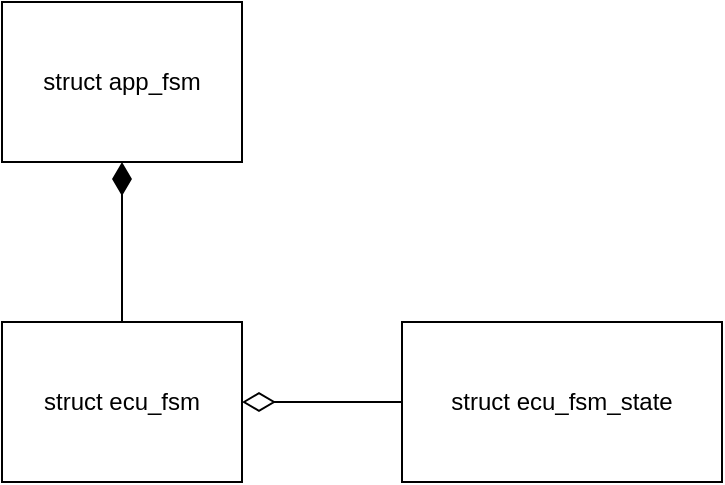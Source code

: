 <mxfile version="21.1.2" type="device" pages="17">
  <diagram id="cz8aX_4aQq5yqWqZPQht" name="state_representation_state_reuse">
    <mxGraphModel dx="1418" dy="828" grid="1" gridSize="10" guides="1" tooltips="1" connect="1" arrows="1" fold="1" page="1" pageScale="1" pageWidth="850" pageHeight="1100" math="0" shadow="0">
      <root>
        <mxCell id="0" />
        <mxCell id="1" parent="0" />
        <mxCell id="172NRiz4VUylmhOpqTl8-1" value="struct ecu_fsm" style="rounded=0;whiteSpace=wrap;html=1;" parent="1" vertex="1">
          <mxGeometry x="40" y="280" width="120" height="80" as="geometry" />
        </mxCell>
        <mxCell id="172NRiz4VUylmhOpqTl8-2" value="" style="endArrow=none;html=1;endSize=12;startArrow=diamondThin;startSize=14;startFill=1;edgeStyle=orthogonalEdgeStyle;align=left;verticalAlign=bottom;rounded=0;exitX=0.5;exitY=1;exitDx=0;exitDy=0;endFill=0;entryX=0.5;entryY=0;entryDx=0;entryDy=0;" parent="1" source="172NRiz4VUylmhOpqTl8-3" target="172NRiz4VUylmhOpqTl8-1" edge="1">
          <mxGeometry x="-1" y="3" relative="1" as="geometry">
            <mxPoint x="170" y="380" as="sourcePoint" />
            <mxPoint x="360" y="240" as="targetPoint" />
          </mxGeometry>
        </mxCell>
        <mxCell id="172NRiz4VUylmhOpqTl8-3" value="struct app_fsm" style="rounded=0;whiteSpace=wrap;html=1;" parent="1" vertex="1">
          <mxGeometry x="40" y="120" width="120" height="80" as="geometry" />
        </mxCell>
        <mxCell id="172NRiz4VUylmhOpqTl8-4" value="" style="endArrow=none;html=1;endSize=12;startArrow=diamondThin;startSize=14;startFill=0;edgeStyle=orthogonalEdgeStyle;align=left;verticalAlign=bottom;rounded=0;exitX=1;exitY=0.5;exitDx=0;exitDy=0;endFill=0;entryX=0;entryY=0.5;entryDx=0;entryDy=0;" parent="1" source="172NRiz4VUylmhOpqTl8-1" target="172NRiz4VUylmhOpqTl8-5" edge="1">
          <mxGeometry x="-1" y="3" relative="1" as="geometry">
            <mxPoint x="190" y="159.76" as="sourcePoint" />
            <mxPoint x="280" y="160" as="targetPoint" />
          </mxGeometry>
        </mxCell>
        <mxCell id="172NRiz4VUylmhOpqTl8-5" value="struct ecu_fsm_state" style="html=1;whiteSpace=wrap;" parent="1" vertex="1">
          <mxGeometry x="240" y="280" width="160" height="80" as="geometry" />
        </mxCell>
      </root>
    </mxGraphModel>
  </diagram>
  <diagram id="cVjZKleSH91fpr9A25vy" name="ECU_FSM_GET_CONTEXT">
    <mxGraphModel dx="1418" dy="828" grid="1" gridSize="10" guides="1" tooltips="1" connect="1" arrows="1" fold="1" page="1" pageScale="1" pageWidth="850" pageHeight="1100" math="0" shadow="0">
      <root>
        <mxCell id="0" />
        <mxCell id="1" parent="0" />
        <mxCell id="LVvbL9fhnPZm_kMtaf3q-1" value="&lt;font style=&quot;font-size: 20px;&quot;&gt;ECU_FSM_GET_CONTEXT(ecu_fsm_ptr_, type_, member_)&lt;/font&gt;" style="rounded=1;whiteSpace=wrap;html=1;" vertex="1" parent="1">
          <mxGeometry x="120" y="40" width="560" height="80" as="geometry" />
        </mxCell>
        <mxCell id="LVvbL9fhnPZm_kMtaf3q-2" value="&lt;blockquote style=&quot;margin: 0 0 0 40px; border: none; padding: 0px;&quot;&gt;&lt;font style=&quot;font-size: 16px;&quot;&gt;struct app_fsm&amp;nbsp;&lt;br&gt;&lt;/font&gt;&lt;font style=&quot;font-size: 16px;&quot;&gt;&lt;span style=&quot;&quot;&gt;{&lt;br&gt;&lt;/span&gt;&lt;/font&gt;&lt;font style=&quot;font-size: 16px;&quot;&gt;&lt;span style=&quot;&quot;&gt;&lt;span style=&quot;white-space: pre;&quot;&gt; &lt;span style=&quot;white-space: pre;&quot;&gt; &lt;/span&gt;&lt;/span&gt;int app_data1;&lt;/span&gt;&lt;/font&gt;&lt;font style=&quot;font-size: 16px;&quot;&gt;&lt;span style=&quot;&quot;&gt;&lt;br&gt;&lt;/span&gt;&lt;/font&gt;&lt;font style=&quot;font-size: 16px;&quot;&gt;&lt;span style=&quot;&quot;&gt;&lt;span style=&quot;white-space: pre;&quot;&gt; &lt;span style=&quot;white-space: pre;&quot;&gt; &lt;span style=&quot;white-space: pre;&quot;&gt; &lt;/span&gt;&lt;/span&gt;&lt;/span&gt;struct ecu_fsm fsm_member;&lt;br&gt;&lt;/span&gt;&lt;/font&gt;&lt;font style=&quot;font-size: 16px;&quot;&gt;&lt;span style=&quot;&quot;&gt;&lt;span style=&quot;white-space: pre;&quot;&gt; &lt;span style=&quot;white-space: pre;&quot;&gt; &lt;span style=&quot;white-space: pre;&quot;&gt; &lt;/span&gt;&lt;/span&gt;&lt;/span&gt;int app_data2;&lt;br&gt;&lt;/span&gt;&lt;/font&gt;&lt;font style=&quot;font-size: 16px;&quot;&gt;&lt;span style=&quot;&quot;&gt;};&lt;/span&gt;&lt;/font&gt;&lt;/blockquote&gt;" style="rounded=1;whiteSpace=wrap;html=1;align=left;" vertex="1" parent="1">
          <mxGeometry x="240" y="240" width="320" height="200" as="geometry" />
        </mxCell>
        <mxCell id="LVvbL9fhnPZm_kMtaf3q-3" value="&lt;blockquote style=&quot;margin: 0 0 0 40px; border: none; padding: 0px;&quot;&gt;&lt;font style=&quot;font-size: 16px;&quot;&gt;static void running_state_on_entry(struct ecu_fsm *fsm)&lt;/font&gt;&lt;/blockquote&gt;" style="rounded=1;whiteSpace=wrap;html=1;align=center;" vertex="1" parent="1">
          <mxGeometry x="120" y="520" width="560" height="40" as="geometry" />
        </mxCell>
        <mxCell id="LVvbL9fhnPZm_kMtaf3q-4" style="edgeStyle=orthogonalEdgeStyle;rounded=0;orthogonalLoop=1;jettySize=auto;html=1;strokeWidth=1;entryX=0.75;entryY=0.75;entryDx=0;entryDy=0;entryPerimeter=0;" edge="1" parent="1" target="LVvbL9fhnPZm_kMtaf3q-1">
          <mxGeometry relative="1" as="geometry">
            <mxPoint x="540" y="160" as="targetPoint" />
            <mxPoint x="350" y="277" as="sourcePoint" />
            <Array as="points">
              <mxPoint x="350" y="200" />
              <mxPoint x="540" y="200" />
            </Array>
          </mxGeometry>
        </mxCell>
        <mxCell id="LVvbL9fhnPZm_kMtaf3q-5" value="" style="endArrow=classic;html=1;rounded=0;strokeWidth=1;exitX=0.906;exitY=0.55;exitDx=0;exitDy=0;exitPerimeter=0;entryX=0.893;entryY=0.75;entryDx=0;entryDy=0;entryPerimeter=0;" edge="1" parent="1" source="LVvbL9fhnPZm_kMtaf3q-2" target="LVvbL9fhnPZm_kMtaf3q-1">
          <mxGeometry width="50" height="50" relative="1" as="geometry">
            <mxPoint x="492" y="360" as="sourcePoint" />
            <mxPoint x="580" y="99" as="targetPoint" />
            <Array as="points">
              <mxPoint x="620" y="350" />
            </Array>
          </mxGeometry>
        </mxCell>
        <mxCell id="LVvbL9fhnPZm_kMtaf3q-6" value="" style="endArrow=classic;html=1;rounded=0;strokeWidth=1;exitX=0.857;exitY=0.25;exitDx=0;exitDy=0;exitPerimeter=0;" edge="1" parent="1" source="LVvbL9fhnPZm_kMtaf3q-3">
          <mxGeometry width="50" height="50" relative="1" as="geometry">
            <mxPoint x="520" y="510" as="sourcePoint" />
            <mxPoint x="450" y="100" as="targetPoint" />
            <Array as="points">
              <mxPoint x="600" y="480" />
              <mxPoint x="200" y="480" />
              <mxPoint x="200" y="320" />
              <mxPoint x="200" y="160" />
              <mxPoint x="450" y="160" />
            </Array>
          </mxGeometry>
        </mxCell>
      </root>
    </mxGraphModel>
  </diagram>
  <diagram id="8Bu6BpBAjHFbjnLJKfNZ" name="state_transtions_single_state_transition">
    <mxGraphModel dx="810" dy="473" grid="1" gridSize="10" guides="1" tooltips="1" connect="1" arrows="1" fold="1" page="1" pageScale="1" pageWidth="850" pageHeight="1100" math="0" shadow="0">
      <root>
        <mxCell id="0" />
        <mxCell id="1" parent="0" />
        <mxCell id="TUiSIGys5qwv4LIhvJyc-3" style="edgeStyle=orthogonalEdgeStyle;rounded=0;orthogonalLoop=1;jettySize=auto;html=1;entryX=0;entryY=0.5;entryDx=0;entryDy=0;" edge="1" parent="1" source="TUiSIGys5qwv4LIhvJyc-1" target="TUiSIGys5qwv4LIhvJyc-2">
          <mxGeometry relative="1" as="geometry" />
        </mxCell>
        <mxCell id="TUiSIGys5qwv4LIhvJyc-4" value="STOP_EVENT" style="edgeLabel;html=1;align=center;verticalAlign=middle;resizable=0;points=[];" vertex="1" connectable="0" parent="TUiSIGys5qwv4LIhvJyc-3">
          <mxGeometry x="0.15" y="1" relative="1" as="geometry">
            <mxPoint x="-12" y="-9" as="offset" />
          </mxGeometry>
        </mxCell>
        <mxCell id="TUiSIGys5qwv4LIhvJyc-1" value="RUNNING_STATE" style="rounded=1;whiteSpace=wrap;html=1;" vertex="1" parent="1">
          <mxGeometry x="120" y="280" width="120" height="80" as="geometry" />
        </mxCell>
        <mxCell id="TUiSIGys5qwv4LIhvJyc-2" value="STOPPED_STATE" style="rounded=1;whiteSpace=wrap;html=1;" vertex="1" parent="1">
          <mxGeometry x="400" y="280" width="120" height="80" as="geometry" />
        </mxCell>
      </root>
    </mxGraphModel>
  </diagram>
  <diagram id="MZiI02ah5nRxKtRgS1s1" name="state_transitions_consecutive_state_transition">
    <mxGraphModel dx="1182" dy="690" grid="1" gridSize="10" guides="1" tooltips="1" connect="1" arrows="1" fold="1" page="1" pageScale="1" pageWidth="850" pageHeight="1100" math="0" shadow="0">
      <root>
        <mxCell id="0" />
        <mxCell id="1" parent="0" />
        <mxCell id="8Htb6actcKnmYmuupfi2-1" style="edgeStyle=orthogonalEdgeStyle;rounded=0;orthogonalLoop=1;jettySize=auto;html=1;entryX=0;entryY=0.5;entryDx=0;entryDy=0;" edge="1" parent="1" source="8Htb6actcKnmYmuupfi2-3" target="8Htb6actcKnmYmuupfi2-4">
          <mxGeometry relative="1" as="geometry" />
        </mxCell>
        <mxCell id="8Htb6actcKnmYmuupfi2-2" value="START_EVENT" style="edgeLabel;html=1;align=center;verticalAlign=middle;resizable=0;points=[];" vertex="1" connectable="0" parent="8Htb6actcKnmYmuupfi2-1">
          <mxGeometry x="0.15" y="1" relative="1" as="geometry">
            <mxPoint x="-12" y="-9" as="offset" />
          </mxGeometry>
        </mxCell>
        <mxCell id="8Htb6actcKnmYmuupfi2-3" value="STOPPED_STATE" style="rounded=1;whiteSpace=wrap;html=1;" vertex="1" parent="1">
          <mxGeometry x="40" y="280" width="200" height="80" as="geometry" />
        </mxCell>
        <mxCell id="ZwbbWGSIPKcrGx5JBdkX-2" style="edgeStyle=orthogonalEdgeStyle;rounded=0;orthogonalLoop=1;jettySize=auto;html=1;entryX=0;entryY=0.5;entryDx=0;entryDy=0;" edge="1" parent="1" source="8Htb6actcKnmYmuupfi2-4" target="ZwbbWGSIPKcrGx5JBdkX-1">
          <mxGeometry relative="1" as="geometry" />
        </mxCell>
        <mxCell id="8Htb6actcKnmYmuupfi2-4" value="PREOPERATIONAL_STATE" style="rounded=1;whiteSpace=wrap;html=1;" vertex="1" parent="1">
          <mxGeometry x="360" y="280" width="200" height="80" as="geometry" />
        </mxCell>
        <mxCell id="ZwbbWGSIPKcrGx5JBdkX-1" value="OPERATIONAL_STATE" style="rounded=1;whiteSpace=wrap;html=1;" vertex="1" parent="1">
          <mxGeometry x="680" y="280" width="200" height="80" as="geometry" />
        </mxCell>
      </root>
    </mxGraphModel>
  </diagram>
  <diagram id="-cNmxUkWXvSxuKalSgbl" name="state_transitions_self_transition_on_entry">
    <mxGraphModel dx="1091" dy="637" grid="1" gridSize="10" guides="1" tooltips="1" connect="1" arrows="1" fold="1" page="1" pageScale="1" pageWidth="850" pageHeight="1100" math="0" shadow="0">
      <root>
        <mxCell id="0" />
        <mxCell id="1" parent="0" />
        <mxCell id="U4qbIVfhLnCN-7s9GK43-1" value="STATE1::entry()" style="rounded=1;whiteSpace=wrap;html=1;" vertex="1" parent="1">
          <mxGeometry x="80" y="320" width="160" height="80" as="geometry" />
        </mxCell>
        <mxCell id="U4qbIVfhLnCN-7s9GK43-2" style="edgeStyle=orthogonalEdgeStyle;rounded=0;orthogonalLoop=1;jettySize=auto;html=1;exitX=1;exitY=0.25;exitDx=0;exitDy=0;entryX=1;entryY=0.75;entryDx=0;entryDy=0;" edge="1" parent="1" source="U4qbIVfhLnCN-7s9GK43-1" target="U4qbIVfhLnCN-7s9GK43-1">
          <mxGeometry relative="1" as="geometry">
            <Array as="points">
              <mxPoint x="280" y="340" />
              <mxPoint x="280" y="380" />
            </Array>
          </mxGeometry>
        </mxCell>
        <mxCell id="U4qbIVfhLnCN-7s9GK43-3" value="" style="verticalLabelPosition=bottom;verticalAlign=top;html=1;shape=mxgraph.basic.x;fillColor=#FF1900;" vertex="1" parent="1">
          <mxGeometry x="290" y="335" width="45" height="50" as="geometry" />
        </mxCell>
      </root>
    </mxGraphModel>
  </diagram>
  <diagram id="6okJV93iSiKotBqwVHM3" name="state_transitions_transition_on_exit">
    <mxGraphModel dx="1418" dy="828" grid="1" gridSize="10" guides="1" tooltips="1" connect="1" arrows="1" fold="1" page="1" pageScale="1" pageWidth="850" pageHeight="1100" math="0" shadow="0">
      <root>
        <mxCell id="0" />
        <mxCell id="1" parent="0" />
        <mxCell id="r5ujE7do3jaN21hor1u3-1" value="STATE1::exit()" style="rounded=1;whiteSpace=wrap;html=1;" parent="1" vertex="1">
          <mxGeometry x="80" y="320" width="160" height="80" as="geometry" />
        </mxCell>
        <mxCell id="r5ujE7do3jaN21hor1u3-2" style="edgeStyle=orthogonalEdgeStyle;rounded=0;orthogonalLoop=1;jettySize=auto;html=1;exitX=1;exitY=0.5;exitDx=0;exitDy=0;" parent="1" source="r5ujE7do3jaN21hor1u3-1" edge="1">
          <mxGeometry relative="1" as="geometry">
            <Array as="points">
              <mxPoint x="300" y="360" />
              <mxPoint x="300" y="360" />
            </Array>
            <mxPoint x="320" y="360" as="targetPoint" />
          </mxGeometry>
        </mxCell>
        <mxCell id="r5ujE7do3jaN21hor1u3-3" value="" style="verticalLabelPosition=bottom;verticalAlign=top;html=1;shape=mxgraph.basic.x;fillColor=#FF1900;" parent="1" vertex="1">
          <mxGeometry x="258" y="301" width="45" height="50" as="geometry" />
        </mxCell>
      </root>
    </mxGraphModel>
  </diagram>
  <diagram id="pM-oj_WRvxXWTQOpzHZQ" name="state_transitions_self_transition">
    <mxGraphModel dx="1182" dy="690" grid="1" gridSize="10" guides="1" tooltips="1" connect="1" arrows="1" fold="1" page="1" pageScale="1" pageWidth="850" pageHeight="1100" math="0" shadow="0">
      <root>
        <mxCell id="0" />
        <mxCell id="1" parent="0" />
        <mxCell id="tXhIUtF5dQ3qmgJRvl7X-1" value="RUNNING_STATE" style="rounded=1;whiteSpace=wrap;html=1;" vertex="1" parent="1">
          <mxGeometry x="40" y="280" width="120" height="80" as="geometry" />
        </mxCell>
        <mxCell id="tXhIUtF5dQ3qmgJRvl7X-2" style="edgeStyle=orthogonalEdgeStyle;rounded=0;orthogonalLoop=1;jettySize=auto;html=1;exitX=1;exitY=0.25;exitDx=0;exitDy=0;entryX=1;entryY=0.75;entryDx=0;entryDy=0;" edge="1" parent="1" source="tXhIUtF5dQ3qmgJRvl7X-1" target="tXhIUtF5dQ3qmgJRvl7X-1">
          <mxGeometry relative="1" as="geometry">
            <Array as="points">
              <mxPoint x="200" y="300" />
              <mxPoint x="200" y="340" />
            </Array>
          </mxGeometry>
        </mxCell>
        <mxCell id="tXhIUtF5dQ3qmgJRvl7X-3" value="RESET_EVENT" style="edgeLabel;html=1;align=center;verticalAlign=middle;resizable=0;points=[];" vertex="1" connectable="0" parent="tXhIUtF5dQ3qmgJRvl7X-2">
          <mxGeometry x="-0.143" relative="1" as="geometry">
            <mxPoint x="20" y="8" as="offset" />
          </mxGeometry>
        </mxCell>
      </root>
    </mxGraphModel>
  </diagram>
  <diagram id="_X2X8tFTJPsWDFsdLYyc" name="event_driven_paradigm_event_driven_state_machine">
    <mxGraphModel dx="1182" dy="690" grid="1" gridSize="10" guides="1" tooltips="1" connect="1" arrows="1" fold="1" page="1" pageScale="1" pageWidth="850" pageHeight="1100" math="0" shadow="0">
      <root>
        <mxCell id="0" />
        <mxCell id="1" parent="0" />
        <mxCell id="lQjFOqyJWv0Zga0OJdYx-4" value="" style="rounded=0;whiteSpace=wrap;html=1;strokeWidth=5;" parent="1" vertex="1">
          <mxGeometry x="360" y="400" width="280" height="160" as="geometry" />
        </mxCell>
        <mxCell id="8rU8OkTXt6TKkVFip4iF-1" value="State Machine" style="rounded=1;whiteSpace=wrap;html=1;" parent="1" vertex="1">
          <mxGeometry x="400" y="440" width="200" height="80" as="geometry" />
        </mxCell>
        <mxCell id="8rU8OkTXt6TKkVFip4iF-5" style="edgeStyle=orthogonalEdgeStyle;rounded=0;orthogonalLoop=1;jettySize=auto;html=1;entryX=0.5;entryY=0;entryDx=0;entryDy=0;endArrow=none;endFill=0;" parent="1" source="8rU8OkTXt6TKkVFip4iF-4" target="8rU8OkTXt6TKkVFip4iF-8" edge="1">
          <mxGeometry relative="1" as="geometry">
            <mxPoint x="520" y="280" as="targetPoint" />
          </mxGeometry>
        </mxCell>
        <mxCell id="8rU8OkTXt6TKkVFip4iF-6" value="ecu_fsm_dispatch(&amp;amp;fsm, &amp;amp;event)" style="edgeLabel;html=1;align=center;verticalAlign=middle;resizable=0;points=[];" parent="8rU8OkTXt6TKkVFip4iF-5" vertex="1" connectable="0">
          <mxGeometry x="-0.398" y="3" relative="1" as="geometry">
            <mxPoint x="-3" y="12" as="offset" />
          </mxGeometry>
        </mxCell>
        <mxCell id="8rU8OkTXt6TKkVFip4iF-4" value="Application" style="rounded=1;whiteSpace=wrap;html=1;" parent="1" vertex="1">
          <mxGeometry x="440" y="260" width="120" height="60" as="geometry" />
        </mxCell>
        <mxCell id="8rU8OkTXt6TKkVFip4iF-14" style="edgeStyle=orthogonalEdgeStyle;rounded=0;orthogonalLoop=1;jettySize=auto;html=1;entryX=0.5;entryY=0;entryDx=0;entryDy=0;" parent="1" source="8rU8OkTXt6TKkVFip4iF-8" target="8rU8OkTXt6TKkVFip4iF-1" edge="1">
          <mxGeometry relative="1" as="geometry">
            <mxPoint x="720" y="280" as="targetPoint" />
          </mxGeometry>
        </mxCell>
        <mxCell id="lQjFOqyJWv0Zga0OJdYx-1" value="" style="html=1;verticalLabelPosition=bottom;labelBackgroundColor=#ffffff;verticalAlign=top;shadow=0;dashed=0;strokeWidth=2;shape=mxgraph.ios7.misc.loading_circle;" parent="1" vertex="1">
          <mxGeometry x="550" y="462.5" width="36.5" height="35" as="geometry" />
        </mxCell>
        <mxCell id="8rU8OkTXt6TKkVFip4iF-8" value="" style="shape=message;html=1;html=1;outlineConnect=0;labelPosition=center;verticalLabelPosition=bottom;align=center;verticalAlign=top;" parent="1" vertex="1">
          <mxGeometry x="470" y="380" width="60" height="40" as="geometry" />
        </mxCell>
        <mxCell id="Dr1AtPpRyJllWMaIkLn9-1" value="" style="verticalLabelPosition=bottom;verticalAlign=top;html=1;shape=mxgraph.basic.tick;fillColor=#33FF33;" vertex="1" parent="1">
          <mxGeometry x="640" y="280" width="80" height="80" as="geometry" />
        </mxCell>
      </root>
    </mxGraphModel>
  </diagram>
  <diagram id="8vPGtiimuQZQuwKuljT_" name="event_driven_paradigm_polling_state_machine">
    <mxGraphModel dx="978" dy="571" grid="1" gridSize="10" guides="1" tooltips="1" connect="1" arrows="1" fold="1" page="1" pageScale="1" pageWidth="850" pageHeight="1100" math="0" shadow="0">
      <root>
        <mxCell id="0" />
        <mxCell id="1" parent="0" />
        <mxCell id="vzyMFPJZGYbN5SmR1_f5-3" style="edgeStyle=orthogonalEdgeStyle;rounded=0;orthogonalLoop=1;jettySize=auto;html=1;entryX=0.75;entryY=1;entryDx=0;entryDy=0;exitX=0.75;exitY=0;exitDx=0;exitDy=0;" parent="1" source="0xvkM1sQomykO_5ILLYh-1" target="vzyMFPJZGYbN5SmR1_f5-1" edge="1">
          <mxGeometry relative="1" as="geometry" />
        </mxCell>
        <mxCell id="vGLxh1W04k1fisXiRNxk-3" value="case RUNNING_STATE:&lt;br&gt;&lt;span style=&quot;white-space: pre;&quot;&gt;	&lt;/span&gt;if (button_pressed &amp;gt;= 5)&lt;br&gt;&lt;span style=&quot;white-space: pre;&quot;&gt; &lt;span style=&quot;white-space: pre;&quot;&gt;	&lt;/span&gt;&lt;/span&gt;{&lt;br&gt;&lt;span style=&quot;white-space: pre;&quot;&gt; &lt;span style=&quot;white-space: pre;&quot;&gt;	&lt;span style=&quot;white-space: pre;&quot;&gt;	&lt;/span&gt;&lt;/span&gt;&lt;/span&gt;button_pressed = 0;&lt;br&gt;&lt;span style=&quot;white-space: pre;&quot;&gt; &lt;/span&gt;&lt;span style=&quot;white-space: pre;&quot;&gt; &lt;span style=&quot;white-space: pre;&quot;&gt;	&lt;span style=&quot;white-space: pre;&quot;&gt;	&lt;/span&gt;&lt;/span&gt;&lt;/span&gt;state = STOPPED_STATE;&lt;br&gt;&lt;span style=&quot;white-space: pre;&quot;&gt; &lt;span style=&quot;white-space: pre;&quot;&gt;	&lt;/span&gt;&lt;/span&gt;}&lt;br&gt;&lt;span style=&quot;white-space: pre;&quot;&gt;&lt;span style=&quot;white-space: pre;&quot;&gt;	&lt;/span&gt;&lt;/span&gt;break;" style="edgeLabel;html=1;align=left;verticalAlign=middle;resizable=0;points=[];" parent="vzyMFPJZGYbN5SmR1_f5-3" vertex="1" connectable="0">
          <mxGeometry x="0.275" y="1" relative="1" as="geometry">
            <mxPoint x="-19" y="22" as="offset" />
          </mxGeometry>
        </mxCell>
        <mxCell id="0xvkM1sQomykO_5ILLYh-1" value="State Machine" style="rounded=1;whiteSpace=wrap;html=1;" parent="1" vertex="1">
          <mxGeometry x="280" y="440" width="200" height="80" as="geometry" />
        </mxCell>
        <mxCell id="vzyMFPJZGYbN5SmR1_f5-2" style="edgeStyle=orthogonalEdgeStyle;rounded=0;orthogonalLoop=1;jettySize=auto;html=1;entryX=0.25;entryY=0;entryDx=0;entryDy=0;exitX=0.25;exitY=1;exitDx=0;exitDy=0;" parent="1" source="vzyMFPJZGYbN5SmR1_f5-1" target="0xvkM1sQomykO_5ILLYh-1" edge="1">
          <mxGeometry relative="1" as="geometry" />
        </mxCell>
        <mxCell id="vzyMFPJZGYbN5SmR1_f5-5" value="&lt;div style=&quot;text-align: left;&quot;&gt;if (button was pressed)&lt;/div&gt;&lt;div style=&quot;text-align: left;&quot;&gt;{&lt;/div&gt;&lt;div style=&quot;text-align: left;&quot;&gt;&lt;span style=&quot;white-space: pre;&quot;&gt;	&lt;/span&gt;button_pressed++;&lt;br&gt;&lt;/div&gt;&lt;div style=&quot;text-align: left;&quot;&gt;}&lt;/div&gt;" style="edgeLabel;html=1;align=center;verticalAlign=middle;resizable=0;points=[];" parent="vzyMFPJZGYbN5SmR1_f5-2" vertex="1" connectable="0">
          <mxGeometry x="0.325" y="-2" relative="1" as="geometry">
            <mxPoint x="-48" y="-36" as="offset" />
          </mxGeometry>
        </mxCell>
        <mxCell id="vzyMFPJZGYbN5SmR1_f5-1" value="Application" style="rounded=1;whiteSpace=wrap;html=1;" parent="1" vertex="1">
          <mxGeometry x="280" y="200" width="200" height="80" as="geometry" />
        </mxCell>
        <mxCell id="vGLxh1W04k1fisXiRNxk-4" style="edgeStyle=orthogonalEdgeStyle;rounded=0;orthogonalLoop=1;jettySize=auto;html=1;entryX=0.75;entryY=1;entryDx=0;entryDy=0;exitX=0.75;exitY=0;exitDx=0;exitDy=0;" parent="1" source="vGLxh1W04k1fisXiRNxk-6" target="vGLxh1W04k1fisXiRNxk-9" edge="1">
          <mxGeometry relative="1" as="geometry" />
        </mxCell>
        <mxCell id="vGLxh1W04k1fisXiRNxk-5" value="case RUNNING_STATE:&lt;br&gt;&lt;span style=&quot;white-space: pre;&quot;&gt;	&lt;/span&gt;if (stop_flag)&lt;br&gt;&lt;span style=&quot;white-space: pre;&quot;&gt; &lt;span style=&quot;white-space: pre;&quot;&gt;	&lt;/span&gt;&lt;/span&gt;{&lt;br&gt;&lt;span style=&quot;white-space: pre;&quot;&gt; &lt;/span&gt;&lt;span style=&quot;white-space: pre;&quot;&gt; &lt;span style=&quot;white-space: pre;&quot;&gt;	&lt;/span&gt;&lt;span style=&quot;white-space: pre;&quot;&gt;	&lt;/span&gt;&lt;/span&gt;stop_flag&amp;nbsp;= false;&lt;br&gt;&lt;span style=&quot;white-space: pre;&quot;&gt; &lt;/span&gt;&lt;span style=&quot;white-space: pre;&quot;&gt; &lt;span style=&quot;white-space: pre;&quot;&gt;	&lt;/span&gt;&lt;span style=&quot;white-space: pre;&quot;&gt;	&lt;/span&gt;&lt;/span&gt;state = STOPPED_STATE;&lt;br&gt;&lt;span style=&quot;white-space: pre;&quot;&gt; &lt;span style=&quot;white-space: pre;&quot;&gt;	&lt;/span&gt;&lt;/span&gt;}&lt;br&gt;&lt;span style=&quot;white-space: pre;&quot;&gt; &lt;span style=&quot;white-space: pre;&quot;&gt;	&lt;/span&gt;&lt;/span&gt;break;" style="edgeLabel;html=1;align=left;verticalAlign=middle;resizable=0;points=[];" parent="vGLxh1W04k1fisXiRNxk-4" vertex="1" connectable="0">
          <mxGeometry x="0.275" y="1" relative="1" as="geometry">
            <mxPoint x="-19" y="22" as="offset" />
          </mxGeometry>
        </mxCell>
        <mxCell id="vGLxh1W04k1fisXiRNxk-6" value="State Machine" style="rounded=1;whiteSpace=wrap;html=1;" parent="1" vertex="1">
          <mxGeometry x="360" y="920" width="200" height="80" as="geometry" />
        </mxCell>
        <mxCell id="vGLxh1W04k1fisXiRNxk-7" style="edgeStyle=orthogonalEdgeStyle;rounded=0;orthogonalLoop=1;jettySize=auto;html=1;entryX=0.25;entryY=0;entryDx=0;entryDy=0;exitX=0.25;exitY=1;exitDx=0;exitDy=0;" parent="1" source="vGLxh1W04k1fisXiRNxk-9" target="vGLxh1W04k1fisXiRNxk-6" edge="1">
          <mxGeometry relative="1" as="geometry" />
        </mxCell>
        <mxCell id="vGLxh1W04k1fisXiRNxk-8" value="&lt;div style=&quot;text-align: left;&quot;&gt;if (button was pressed)&lt;/div&gt;&lt;div style=&quot;text-align: left;&quot;&gt;{&lt;/div&gt;&lt;div style=&quot;text-align: left;&quot;&gt;&lt;span style=&quot;white-space: pre;&quot;&gt;	&lt;/span&gt;button_pressed++;&lt;br&gt;&lt;/div&gt;&lt;div style=&quot;text-align: left;&quot;&gt;}&lt;/div&gt;&lt;div style=&quot;text-align: left;&quot;&gt;&lt;br&gt;&lt;/div&gt;&lt;div style=&quot;text-align: left;&quot;&gt;if (button_pressed &amp;gt;= 5)&lt;/div&gt;&lt;div style=&quot;text-align: left;&quot;&gt;{&lt;/div&gt;&lt;div style=&quot;text-align: left;&quot;&gt;&lt;span style=&quot;white-space: pre;&quot;&gt;	&lt;/span&gt;stop_flag = true;&lt;br&gt;&lt;/div&gt;&lt;div style=&quot;text-align: left;&quot;&gt;}&lt;/div&gt;" style="edgeLabel;html=1;align=center;verticalAlign=middle;resizable=0;points=[];" parent="vGLxh1W04k1fisXiRNxk-7" vertex="1" connectable="0">
          <mxGeometry x="0.325" y="-2" relative="1" as="geometry">
            <mxPoint x="-48" y="-26" as="offset" />
          </mxGeometry>
        </mxCell>
        <mxCell id="vGLxh1W04k1fisXiRNxk-9" value="Application" style="rounded=1;whiteSpace=wrap;html=1;" parent="1" vertex="1">
          <mxGeometry x="360" y="680" width="200" height="80" as="geometry" />
        </mxCell>
        <mxCell id="FOi8Q7j5GaExMyj4cxvf-1" value="" style="verticalLabelPosition=bottom;verticalAlign=top;html=1;shape=mxgraph.basic.x;fillColor=#FF1900;" vertex="1" parent="1">
          <mxGeometry x="520" y="200" width="80" height="80" as="geometry" />
        </mxCell>
        <mxCell id="FOi8Q7j5GaExMyj4cxvf-2" value="" style="verticalLabelPosition=bottom;verticalAlign=top;html=1;shape=mxgraph.basic.x;fillColor=#FF1900;" vertex="1" parent="1">
          <mxGeometry x="600" y="680" width="80" height="80" as="geometry" />
        </mxCell>
      </root>
    </mxGraphModel>
  </diagram>
  <diagram id="T-NZzeJBt7sRYhAvWn0J" name="event_driven_paradigm_multiple_instances">
    <mxGraphModel dx="978" dy="571" grid="1" gridSize="10" guides="1" tooltips="1" connect="1" arrows="1" fold="1" page="1" pageScale="1" pageWidth="850" pageHeight="1100" math="0" shadow="0">
      <root>
        <mxCell id="0" />
        <mxCell id="1" parent="0" />
        <mxCell id="eWSeHY-4GofKIjpHaa1w-2" value="" style="rounded=0;whiteSpace=wrap;html=1;strokeWidth=5;" vertex="1" parent="1">
          <mxGeometry x="560" y="360" width="200" height="160" as="geometry" />
        </mxCell>
        <mxCell id="eWSeHY-4GofKIjpHaa1w-3" value="LED State Machine" style="rounded=1;whiteSpace=wrap;html=1;" vertex="1" parent="1">
          <mxGeometry x="600" y="400" width="120" height="80" as="geometry" />
        </mxCell>
        <mxCell id="eWSeHY-4GofKIjpHaa1w-4" style="edgeStyle=orthogonalEdgeStyle;rounded=0;orthogonalLoop=1;jettySize=auto;html=1;entryX=0.5;entryY=0;entryDx=0;entryDy=0;exitX=0.5;exitY=1;exitDx=0;exitDy=0;" edge="1" parent="1" target="eWSeHY-4GofKIjpHaa1w-3" source="WmYedm8gimwqwMUCXJx8-15">
          <mxGeometry relative="1" as="geometry">
            <mxPoint x="880" y="280" as="targetPoint" />
            <mxPoint x="660" y="420" as="sourcePoint" />
          </mxGeometry>
        </mxCell>
        <mxCell id="VYzmYGjZj4b4zv2shXgu-1" style="edgeStyle=orthogonalEdgeStyle;rounded=0;orthogonalLoop=1;jettySize=auto;html=1;entryX=0.75;entryY=1;entryDx=0;entryDy=0;exitX=0.75;exitY=0;exitDx=0;exitDy=0;" parent="1" source="VYzmYGjZj4b4zv2shXgu-3" target="VYzmYGjZj4b4zv2shXgu-6" edge="1">
          <mxGeometry relative="1" as="geometry" />
        </mxCell>
        <mxCell id="VYzmYGjZj4b4zv2shXgu-2" value="case OFF_STATE:&lt;br&gt;&lt;span style=&quot;white-space: pre;&quot;&gt;	&lt;/span&gt;if (on_flag)&lt;br&gt;&lt;span style=&quot;white-space: pre;&quot;&gt; &lt;span style=&quot;white-space: pre;&quot;&gt;	&lt;/span&gt;&lt;/span&gt;{&lt;br&gt;&lt;span style=&quot;white-space: pre;&quot;&gt; &lt;/span&gt;&lt;span style=&quot;white-space: pre;&quot;&gt; &lt;span style=&quot;white-space: pre;&quot;&gt;	&lt;/span&gt;&lt;span style=&quot;white-space: pre;&quot;&gt;	&lt;/span&gt;&lt;/span&gt;on_flag&amp;nbsp;= false;&lt;br&gt;&lt;span style=&quot;white-space: pre;&quot;&gt; &lt;/span&gt;&lt;span style=&quot;white-space: pre;&quot;&gt; &lt;span style=&quot;white-space: pre;&quot;&gt;	&lt;/span&gt;&lt;span style=&quot;white-space: pre;&quot;&gt;	&lt;/span&gt;&lt;/span&gt;state = ON_STATE;&lt;br&gt;&lt;span style=&quot;white-space: pre;&quot;&gt; &lt;span style=&quot;white-space: pre;&quot;&gt;	&lt;/span&gt;&lt;/span&gt;}&lt;br&gt;&lt;span style=&quot;white-space: pre;&quot;&gt; &lt;span style=&quot;white-space: pre;&quot;&gt;	&lt;/span&gt;&lt;/span&gt;break;" style="edgeLabel;html=1;align=left;verticalAlign=middle;resizable=0;points=[];" parent="VYzmYGjZj4b4zv2shXgu-1" vertex="1" connectable="0">
          <mxGeometry x="0.275" y="1" relative="1" as="geometry">
            <mxPoint x="-9" y="22" as="offset" />
          </mxGeometry>
        </mxCell>
        <mxCell id="VYzmYGjZj4b4zv2shXgu-3" value="LED State Machine" style="rounded=1;whiteSpace=wrap;html=1;" parent="1" vertex="1">
          <mxGeometry x="400" y="920" width="120" height="80" as="geometry" />
        </mxCell>
        <mxCell id="VYzmYGjZj4b4zv2shXgu-4" style="edgeStyle=orthogonalEdgeStyle;rounded=0;orthogonalLoop=1;jettySize=auto;html=1;entryX=0.25;entryY=0;entryDx=0;entryDy=0;exitX=0.25;exitY=1;exitDx=0;exitDy=0;" parent="1" source="VYzmYGjZj4b4zv2shXgu-6" target="VYzmYGjZj4b4zv2shXgu-3" edge="1">
          <mxGeometry relative="1" as="geometry" />
        </mxCell>
        <mxCell id="VYzmYGjZj4b4zv2shXgu-5" value="&lt;div style=&quot;text-align: left;&quot;&gt;on_flag = true;&lt;/div&gt;" style="edgeLabel;html=1;align=center;verticalAlign=middle;resizable=0;points=[];" parent="VYzmYGjZj4b4zv2shXgu-4" vertex="1" connectable="0">
          <mxGeometry x="0.325" y="-2" relative="1" as="geometry">
            <mxPoint x="-28" y="-46" as="offset" />
          </mxGeometry>
        </mxCell>
        <mxCell id="VYzmYGjZj4b4zv2shXgu-6" value="Application" style="rounded=1;whiteSpace=wrap;html=1;" parent="1" vertex="1">
          <mxGeometry x="400" y="680" width="120" height="80" as="geometry" />
        </mxCell>
        <mxCell id="VYzmYGjZj4b4zv2shXgu-8" style="edgeStyle=orthogonalEdgeStyle;rounded=0;orthogonalLoop=1;jettySize=auto;html=1;exitX=0.5;exitY=0;exitDx=0;exitDy=0;" parent="1" source="eWSeHY-4GofKIjpHaa1w-5" edge="1">
          <mxGeometry relative="1" as="geometry">
            <mxPoint x="360" y="820" as="targetPoint" />
            <Array as="points">
              <mxPoint x="260" y="820" />
            </Array>
            <mxPoint x="260" y="920" as="sourcePoint" />
          </mxGeometry>
        </mxCell>
        <mxCell id="VYzmYGjZj4b4zv2shXgu-9" value="Another state machine cannot use this&lt;br&gt;shared global flag" style="edgeLabel;html=1;align=center;verticalAlign=middle;resizable=0;points=[];" parent="VYzmYGjZj4b4zv2shXgu-8" vertex="1" connectable="0">
          <mxGeometry x="-0.399" y="-4" relative="1" as="geometry">
            <mxPoint x="6" y="18" as="offset" />
          </mxGeometry>
        </mxCell>
        <mxCell id="A3mjVBtkke0iP80RUHzt-1" value="" style="verticalLabelPosition=bottom;verticalAlign=top;html=1;shape=mxgraph.basic.x;fillColor=#FF1900;" parent="1" vertex="1">
          <mxGeometry x="280" y="720" width="80" height="80" as="geometry" />
        </mxCell>
        <mxCell id="WmYedm8gimwqwMUCXJx8-1" value="" style="rounded=0;whiteSpace=wrap;html=1;strokeWidth=5;" parent="1" vertex="1">
          <mxGeometry x="320" y="360" width="200" height="160" as="geometry" />
        </mxCell>
        <mxCell id="WmYedm8gimwqwMUCXJx8-2" value="LED State Machine" style="rounded=1;whiteSpace=wrap;html=1;" parent="1" vertex="1">
          <mxGeometry x="360" y="400" width="120" height="80" as="geometry" />
        </mxCell>
        <mxCell id="WmYedm8gimwqwMUCXJx8-3" style="edgeStyle=orthogonalEdgeStyle;rounded=0;orthogonalLoop=1;jettySize=auto;html=1;entryX=0.5;entryY=0;entryDx=0;entryDy=0;endArrow=none;endFill=0;exitX=0.25;exitY=1;exitDx=0;exitDy=0;" parent="1" source="WmYedm8gimwqwMUCXJx8-5" target="WmYedm8gimwqwMUCXJx8-8" edge="1">
          <mxGeometry relative="1" as="geometry">
            <mxPoint x="290" y="250" as="targetPoint" />
            <mxPoint x="480" y="320" as="sourcePoint" />
            <Array as="points">
              <mxPoint x="510" y="320" />
              <mxPoint x="420" y="320" />
            </Array>
          </mxGeometry>
        </mxCell>
        <mxCell id="WmYedm8gimwqwMUCXJx8-4" value="ecu_fsm_dispatch(&amp;amp;led1, &amp;amp;ON_EVENT)" style="edgeLabel;html=1;align=center;verticalAlign=middle;resizable=0;points=[];" parent="WmYedm8gimwqwMUCXJx8-3" vertex="1" connectable="0">
          <mxGeometry x="-0.398" y="3" relative="1" as="geometry">
            <mxPoint x="-105" y="-13" as="offset" />
          </mxGeometry>
        </mxCell>
        <mxCell id="WmYedm8gimwqwMUCXJx8-5" value="Application" style="rounded=1;whiteSpace=wrap;html=1;" parent="1" vertex="1">
          <mxGeometry x="480" y="220" width="120" height="60" as="geometry" />
        </mxCell>
        <mxCell id="WmYedm8gimwqwMUCXJx8-6" style="edgeStyle=orthogonalEdgeStyle;rounded=0;orthogonalLoop=1;jettySize=auto;html=1;entryX=0.5;entryY=0;entryDx=0;entryDy=0;" parent="1" source="WmYedm8gimwqwMUCXJx8-8" target="WmYedm8gimwqwMUCXJx8-2" edge="1">
          <mxGeometry relative="1" as="geometry">
            <mxPoint x="640" y="280" as="targetPoint" />
          </mxGeometry>
        </mxCell>
        <mxCell id="WmYedm8gimwqwMUCXJx8-8" value="" style="shape=message;html=1;html=1;outlineConnect=0;labelPosition=center;verticalLabelPosition=bottom;align=center;verticalAlign=top;" parent="1" vertex="1">
          <mxGeometry x="390" y="340" width="60" height="40" as="geometry" />
        </mxCell>
        <mxCell id="WmYedm8gimwqwMUCXJx8-11" style="edgeStyle=orthogonalEdgeStyle;rounded=0;orthogonalLoop=1;jettySize=auto;html=1;entryX=0.5;entryY=0;entryDx=0;entryDy=0;endArrow=none;endFill=0;exitX=0.75;exitY=1;exitDx=0;exitDy=0;" parent="1" source="WmYedm8gimwqwMUCXJx8-5" target="WmYedm8gimwqwMUCXJx8-15" edge="1">
          <mxGeometry relative="1" as="geometry">
            <mxPoint x="760" y="280" as="targetPoint" />
            <mxPoint x="600" y="340" as="sourcePoint" />
            <Array as="points">
              <mxPoint x="570" y="320" />
              <mxPoint x="660" y="320" />
            </Array>
          </mxGeometry>
        </mxCell>
        <mxCell id="WmYedm8gimwqwMUCXJx8-12" value="ecu_fsm_dispatch(&amp;amp;led2, &amp;amp;OFF_EVENT)" style="edgeLabel;html=1;align=center;verticalAlign=middle;resizable=0;points=[];" parent="WmYedm8gimwqwMUCXJx8-11" vertex="1" connectable="0">
          <mxGeometry x="-0.398" y="3" relative="1" as="geometry">
            <mxPoint x="105" y="-7" as="offset" />
          </mxGeometry>
        </mxCell>
        <mxCell id="WmYedm8gimwqwMUCXJx8-15" value="" style="shape=message;html=1;html=1;outlineConnect=0;labelPosition=center;verticalLabelPosition=bottom;align=center;verticalAlign=top;" parent="1" vertex="1">
          <mxGeometry x="630" y="340" width="60" height="40" as="geometry" />
        </mxCell>
        <mxCell id="eWSeHY-4GofKIjpHaa1w-1" value="" style="verticalLabelPosition=bottom;verticalAlign=top;html=1;shape=mxgraph.basic.tick;fillColor=#33FF33;" vertex="1" parent="1">
          <mxGeometry x="500" y="120" width="80" height="80" as="geometry" />
        </mxCell>
        <mxCell id="eWSeHY-4GofKIjpHaa1w-5" value="LED State Machine" style="rounded=1;whiteSpace=wrap;html=1;" vertex="1" parent="1">
          <mxGeometry x="200" y="920" width="120" height="80" as="geometry" />
        </mxCell>
      </root>
    </mxGraphModel>
  </diagram>
  <diagram id="luWzODuqCyjM6daEgvPB" name="event_driven_paradigm_events">
    <mxGraphModel dx="1182" dy="690" grid="1" gridSize="10" guides="1" tooltips="1" connect="1" arrows="1" fold="1" page="1" pageScale="1" pageWidth="850" pageHeight="1100" math="0" shadow="0">
      <root>
        <mxCell id="0" />
        <mxCell id="1" parent="0" />
        <mxCell id="pJlyx2xgQfTryNJuAiuz-1" value="Thread1" style="rounded=1;whiteSpace=wrap;html=1;verticalAlign=top;" vertex="1" parent="1">
          <mxGeometry x="120" y="200" width="200" height="200" as="geometry" />
        </mxCell>
        <mxCell id="pJlyx2xgQfTryNJuAiuz-2" value="STOP_EVENT" style="rounded=1;whiteSpace=wrap;html=1;" vertex="1" parent="1">
          <mxGeometry x="160" y="250" width="120" height="60" as="geometry" />
        </mxCell>
        <mxCell id="pJlyx2xgQfTryNJuAiuz-3" value="START_EVENT" style="rounded=1;whiteSpace=wrap;html=1;" vertex="1" parent="1">
          <mxGeometry x="160" y="320" width="120" height="60" as="geometry" />
        </mxCell>
        <mxCell id="pJlyx2xgQfTryNJuAiuz-4" value="Thread2" style="rounded=1;whiteSpace=wrap;html=1;verticalAlign=top;" vertex="1" parent="1">
          <mxGeometry x="360" y="200" width="200" height="200" as="geometry" />
        </mxCell>
        <mxCell id="pJlyx2xgQfTryNJuAiuz-5" value="STOP_EVENT" style="rounded=1;whiteSpace=wrap;html=1;" vertex="1" parent="1">
          <mxGeometry x="400" y="250" width="120" height="60" as="geometry" />
        </mxCell>
        <mxCell id="pJlyx2xgQfTryNJuAiuz-6" value="START_EVENT" style="rounded=1;whiteSpace=wrap;html=1;" vertex="1" parent="1">
          <mxGeometry x="400" y="320" width="120" height="60" as="geometry" />
        </mxCell>
        <mxCell id="y4uLzeTLRzzxxeuZRc4m-1" value="" style="verticalLabelPosition=bottom;verticalAlign=top;html=1;shape=mxgraph.basic.tick;fillColor=#33FF33;" vertex="1" parent="1">
          <mxGeometry x="310" y="120" width="80" height="80" as="geometry" />
        </mxCell>
      </root>
    </mxGraphModel>
  </diagram>
  <diagram id="tIiT8_HZVqeka-SsqrRj" name="event_driven_paradigm_event_queue">
    <mxGraphModel dx="1418" dy="828" grid="1" gridSize="10" guides="1" tooltips="1" connect="1" arrows="1" fold="1" page="1" pageScale="1" pageWidth="850" pageHeight="1100" math="0" shadow="0">
      <root>
        <mxCell id="0" />
        <mxCell id="1" parent="0" />
        <mxCell id="o34Is5y4VDbueco9kmkB-1" value="" style="rounded=0;whiteSpace=wrap;html=1;strokeWidth=5;" vertex="1" parent="1">
          <mxGeometry x="200" y="770" width="400" height="450" as="geometry" />
        </mxCell>
        <mxCell id="o34Is5y4VDbueco9kmkB-2" value="" style="rounded=1;whiteSpace=wrap;html=1;" vertex="1" parent="1">
          <mxGeometry x="240" y="820" width="320" height="370" as="geometry" />
        </mxCell>
        <mxCell id="o34Is5y4VDbueco9kmkB-6" style="edgeStyle=orthogonalEdgeStyle;rounded=0;orthogonalLoop=1;jettySize=auto;html=1;" edge="1" parent="1" source="o34Is5y4VDbueco9kmkB-7" target="o34Is5y4VDbueco9kmkB-18">
          <mxGeometry relative="1" as="geometry">
            <mxPoint x="400" y="1050" as="targetPoint" />
          </mxGeometry>
        </mxCell>
        <mxCell id="o34Is5y4VDbueco9kmkB-7" value="" style="shape=message;html=1;html=1;outlineConnect=0;labelPosition=center;verticalLabelPosition=bottom;align=center;verticalAlign=top;" vertex="1" parent="1">
          <mxGeometry x="371" y="950" width="60" height="40" as="geometry" />
        </mxCell>
        <mxCell id="o34Is5y4VDbueco9kmkB-8" value="&lt;b&gt;&lt;font style=&quot;font-size: 30px;&quot;&gt;RTOS Task&lt;/font&gt;&lt;/b&gt;" style="text;html=1;strokeColor=none;fillColor=none;align=center;verticalAlign=middle;whiteSpace=wrap;rounded=0;" vertex="1" parent="1">
          <mxGeometry x="259" y="1150" width="181" height="30" as="geometry" />
        </mxCell>
        <mxCell id="o34Is5y4VDbueco9kmkB-9" value="" style="shape=message;html=1;html=1;outlineConnect=0;labelPosition=center;verticalLabelPosition=bottom;align=center;verticalAlign=top;" vertex="1" parent="1">
          <mxGeometry x="330" y="880" width="50" height="30" as="geometry" />
        </mxCell>
        <mxCell id="o34Is5y4VDbueco9kmkB-10" value="" style="shape=message;html=1;html=1;outlineConnect=0;labelPosition=center;verticalLabelPosition=bottom;align=center;verticalAlign=top;" vertex="1" parent="1">
          <mxGeometry x="330" y="830" width="50" height="30" as="geometry" />
        </mxCell>
        <mxCell id="o34Is5y4VDbueco9kmkB-16" value="" style="endArrow=classic;html=1;rounded=0;exitX=0.481;exitY=0.979;exitDx=0;exitDy=0;exitPerimeter=0;entryX=0.5;entryY=0;entryDx=0;entryDy=0;" edge="1" parent="1" target="o34Is5y4VDbueco9kmkB-7">
          <mxGeometry width="50" height="50" relative="1" as="geometry">
            <mxPoint x="401.77" y="918.95" as="sourcePoint" />
            <mxPoint x="550" y="920" as="targetPoint" />
          </mxGeometry>
        </mxCell>
        <mxCell id="o34Is5y4VDbueco9kmkB-18" value="ecu_fsm_dispatch(&amp;amp;APP_FSM, &amp;amp;event)" style="rounded=1;whiteSpace=wrap;html=1;verticalAlign=top;" vertex="1" parent="1">
          <mxGeometry x="261" y="1022.5" width="280" height="90" as="geometry" />
        </mxCell>
        <mxCell id="o34Is5y4VDbueco9kmkB-19" value="" style="html=1;verticalLabelPosition=bottom;labelBackgroundColor=#ffffff;verticalAlign=top;shadow=0;dashed=0;strokeWidth=2;shape=mxgraph.ios7.misc.loading_circle;" vertex="1" parent="1">
          <mxGeometry x="379.5" y="1057" width="43" height="42.5" as="geometry" />
        </mxCell>
        <mxCell id="o34Is5y4VDbueco9kmkB-20" value="State Machine Thread" style="rounded=1;whiteSpace=wrap;html=1;align=center;verticalAlign=bottom;" vertex="1" parent="1">
          <mxGeometry x="360" y="360" width="240" height="240" as="geometry" />
        </mxCell>
        <mxCell id="o34Is5y4VDbueco9kmkB-22" style="edgeStyle=orthogonalEdgeStyle;rounded=0;orthogonalLoop=1;jettySize=auto;html=1;exitX=1;exitY=0.51;exitDx=0;exitDy=0;exitPerimeter=0;entryX=0.5;entryY=0;entryDx=0;entryDy=0;endArrow=none;endFill=0;" edge="1" parent="1" source="o34Is5y4VDbueco9kmkB-21" target="Pax4CRlPQ6H4W-rO2Jgk-2">
          <mxGeometry relative="1" as="geometry">
            <mxPoint x="670" y="470" as="targetPoint" />
          </mxGeometry>
        </mxCell>
        <mxCell id="o34Is5y4VDbueco9kmkB-23" value="event = queue_read();&lt;br&gt;ecu_fsm_dispatch(fsm, &amp;amp;event);" style="edgeLabel;html=1;align=center;verticalAlign=middle;resizable=0;points=[];" vertex="1" connectable="0" parent="o34Is5y4VDbueco9kmkB-22">
          <mxGeometry x="-0.501" y="2" relative="1" as="geometry">
            <mxPoint x="-2" y="14" as="offset" />
          </mxGeometry>
        </mxCell>
        <mxCell id="o34Is5y4VDbueco9kmkB-21" value="" style="sketch=0;aspect=fixed;pointerEvents=1;shadow=0;dashed=0;html=1;strokeColor=none;labelPosition=center;verticalLabelPosition=bottom;verticalAlign=top;align=center;fillColor=#00188D;shape=mxgraph.azure.queue_generic;rotation=90;" vertex="1" parent="1">
          <mxGeometry x="416" y="310" width="125" height="37.5" as="geometry" />
        </mxCell>
        <mxCell id="o34Is5y4VDbueco9kmkB-24" value="State Machine" style="rounded=1;whiteSpace=wrap;html=1;" vertex="1" parent="1">
          <mxGeometry x="388.5" y="517.5" width="180" height="42.5" as="geometry" />
        </mxCell>
        <mxCell id="Pax4CRlPQ6H4W-rO2Jgk-1" value="" style="html=1;verticalLabelPosition=bottom;labelBackgroundColor=#ffffff;verticalAlign=top;shadow=0;dashed=0;strokeWidth=2;shape=mxgraph.ios7.misc.loading_circle;" vertex="1" parent="1">
          <mxGeometry x="523.5" y="521.25" width="36.5" height="35" as="geometry" />
        </mxCell>
        <mxCell id="Pax4CRlPQ6H4W-rO2Jgk-3" style="edgeStyle=orthogonalEdgeStyle;rounded=0;orthogonalLoop=1;jettySize=auto;html=1;entryX=0.5;entryY=0;entryDx=0;entryDy=0;" edge="1" parent="1" source="Pax4CRlPQ6H4W-rO2Jgk-2" target="o34Is5y4VDbueco9kmkB-24">
          <mxGeometry relative="1" as="geometry" />
        </mxCell>
        <mxCell id="Pax4CRlPQ6H4W-rO2Jgk-2" value="" style="shape=message;html=1;html=1;outlineConnect=0;labelPosition=center;verticalLabelPosition=bottom;align=center;verticalAlign=top;" vertex="1" parent="1">
          <mxGeometry x="458.5" y="460" width="40" height="30" as="geometry" />
        </mxCell>
        <mxCell id="2tCFWwbjip68AeMGReic-1" value="" style="verticalLabelPosition=bottom;verticalAlign=top;html=1;shape=mxgraph.basic.tick;fillColor=#33FF33;" vertex="1" parent="1">
          <mxGeometry x="360" y="267.5" width="80" height="80" as="geometry" />
        </mxCell>
        <mxCell id="Wcho_R6tPsc5EIwsQac5-7" style="edgeStyle=orthogonalEdgeStyle;rounded=0;orthogonalLoop=1;jettySize=auto;html=1;entryX=0;entryY=0.5;entryDx=0;entryDy=0;entryPerimeter=0;exitX=0.5;exitY=0;exitDx=0;exitDy=0;" edge="1" parent="1" source="Wcho_R6tPsc5EIwsQac5-1" target="o34Is5y4VDbueco9kmkB-21">
          <mxGeometry relative="1" as="geometry">
            <Array as="points">
              <mxPoint x="180" y="160" />
              <mxPoint x="479" y="160" />
            </Array>
          </mxGeometry>
        </mxCell>
        <mxCell id="Wcho_R6tPsc5EIwsQac5-8" value="queue_post(STOP_EVENT)" style="edgeLabel;html=1;align=center;verticalAlign=middle;resizable=0;points=[];" vertex="1" connectable="0" parent="Wcho_R6tPsc5EIwsQac5-7">
          <mxGeometry x="-0.366" y="3" relative="1" as="geometry">
            <mxPoint x="39" y="-7" as="offset" />
          </mxGeometry>
        </mxCell>
        <mxCell id="Wcho_R6tPsc5EIwsQac5-1" value="Thread1" style="rounded=1;whiteSpace=wrap;html=1;verticalAlign=top;" vertex="1" parent="1">
          <mxGeometry x="80" y="200" width="200" height="200" as="geometry" />
        </mxCell>
        <mxCell id="Wcho_R6tPsc5EIwsQac5-2" value="STOP_EVENT" style="rounded=1;whiteSpace=wrap;html=1;" vertex="1" parent="1">
          <mxGeometry x="120" y="250" width="120" height="60" as="geometry" />
        </mxCell>
        <mxCell id="Wcho_R6tPsc5EIwsQac5-3" value="START_EVENT" style="rounded=1;whiteSpace=wrap;html=1;" vertex="1" parent="1">
          <mxGeometry x="120" y="320" width="120" height="60" as="geometry" />
        </mxCell>
        <mxCell id="Wcho_R6tPsc5EIwsQac5-9" style="edgeStyle=orthogonalEdgeStyle;rounded=0;orthogonalLoop=1;jettySize=auto;html=1;entryX=0.005;entryY=0.97;entryDx=0;entryDy=0;entryPerimeter=0;" edge="1" parent="1" source="Wcho_R6tPsc5EIwsQac5-4" target="o34Is5y4VDbueco9kmkB-21">
          <mxGeometry relative="1" as="geometry">
            <Array as="points">
              <mxPoint x="180" y="440" />
              <mxPoint x="320" y="440" />
              <mxPoint x="320" y="240" />
              <mxPoint x="461" y="240" />
            </Array>
          </mxGeometry>
        </mxCell>
        <mxCell id="Wcho_R6tPsc5EIwsQac5-10" value="queue_post(START_EVENT)" style="edgeLabel;html=1;align=center;verticalAlign=middle;resizable=0;points=[];" vertex="1" connectable="0" parent="Wcho_R6tPsc5EIwsQac5-9">
          <mxGeometry x="0.605" y="3" relative="1" as="geometry">
            <mxPoint x="9" y="-7" as="offset" />
          </mxGeometry>
        </mxCell>
        <mxCell id="Wcho_R6tPsc5EIwsQac5-4" value="Thread2" style="rounded=1;whiteSpace=wrap;html=1;verticalAlign=top;" vertex="1" parent="1">
          <mxGeometry x="80" y="480" width="200" height="200" as="geometry" />
        </mxCell>
        <mxCell id="Wcho_R6tPsc5EIwsQac5-5" value="STOP_EVENT" style="rounded=1;whiteSpace=wrap;html=1;" vertex="1" parent="1">
          <mxGeometry x="120" y="530" width="120" height="60" as="geometry" />
        </mxCell>
        <mxCell id="Wcho_R6tPsc5EIwsQac5-6" value="START_EVENT" style="rounded=1;whiteSpace=wrap;html=1;" vertex="1" parent="1">
          <mxGeometry x="120" y="600" width="120" height="60" as="geometry" />
        </mxCell>
      </root>
    </mxGraphModel>
  </diagram>
  <diagram id="veG7PoN_-RCkfzu8VEnL" name="event_driven_paradigm_polling_state_machine_thread_safety">
    <mxGraphModel dx="978" dy="571" grid="1" gridSize="10" guides="1" tooltips="1" connect="1" arrows="1" fold="1" page="1" pageScale="1" pageWidth="850" pageHeight="1100" math="0" shadow="0">
      <root>
        <mxCell id="0" />
        <mxCell id="1" parent="0" />
        <mxCell id="qaqrBV0Ph_WqgRfkhFXA-1" style="edgeStyle=orthogonalEdgeStyle;rounded=0;orthogonalLoop=1;jettySize=auto;html=1;entryX=0.75;entryY=1;entryDx=0;entryDy=0;exitX=0.75;exitY=0;exitDx=0;exitDy=0;" edge="1" parent="1" source="qaqrBV0Ph_WqgRfkhFXA-3" target="qaqrBV0Ph_WqgRfkhFXA-6">
          <mxGeometry relative="1" as="geometry" />
        </mxCell>
        <mxCell id="qaqrBV0Ph_WqgRfkhFXA-2" value="case RUNNING_STATE:&lt;br&gt;&lt;span style=&quot;white-space: pre;&quot;&gt;	&lt;/span&gt;mutex_take();&lt;br&gt;&lt;span style=&quot;white-space: pre;&quot;&gt;	&lt;/span&gt;if (button_pressed &amp;gt;= 5)&lt;br&gt;&lt;span style=&quot;white-space: pre;&quot;&gt; &lt;span style=&quot;white-space: pre;&quot;&gt;	&lt;/span&gt;&lt;/span&gt;{&lt;br&gt;&lt;span style=&quot;white-space: pre;&quot;&gt; &lt;span style=&quot;white-space: pre;&quot;&gt;	&lt;span style=&quot;white-space: pre;&quot;&gt;	&lt;/span&gt;&lt;/span&gt;&lt;/span&gt;button_pressed = 0;&lt;br&gt;&lt;span style=&quot;white-space: pre;&quot;&gt; &lt;/span&gt;&lt;span style=&quot;white-space: pre;&quot;&gt; &lt;span style=&quot;white-space: pre;&quot;&gt;	&lt;span style=&quot;white-space: pre;&quot;&gt;	&lt;/span&gt;&lt;/span&gt;&lt;/span&gt;state = STOPPED_STATE;&lt;br&gt;&lt;span style=&quot;white-space: pre;&quot;&gt; &lt;span style=&quot;white-space: pre;&quot;&gt;	&lt;/span&gt;&lt;/span&gt;}&lt;br&gt;&lt;span style=&quot;white-space: pre;&quot;&gt;	&lt;/span&gt;mutex_release();&lt;br&gt;&lt;span style=&quot;white-space: pre;&quot;&gt;&lt;span style=&quot;white-space: pre;&quot;&gt;	&lt;/span&gt;&lt;/span&gt;break;" style="edgeLabel;html=1;align=left;verticalAlign=middle;resizable=0;points=[];" vertex="1" connectable="0" parent="qaqrBV0Ph_WqgRfkhFXA-1">
          <mxGeometry x="0.275" y="1" relative="1" as="geometry">
            <mxPoint x="-19" y="22" as="offset" />
          </mxGeometry>
        </mxCell>
        <mxCell id="qaqrBV0Ph_WqgRfkhFXA-3" value="State Machine" style="rounded=1;whiteSpace=wrap;html=1;" vertex="1" parent="1">
          <mxGeometry x="280" y="440" width="200" height="80" as="geometry" />
        </mxCell>
        <mxCell id="qaqrBV0Ph_WqgRfkhFXA-4" style="edgeStyle=orthogonalEdgeStyle;rounded=0;orthogonalLoop=1;jettySize=auto;html=1;entryX=0.25;entryY=0;entryDx=0;entryDy=0;exitX=0.25;exitY=1;exitDx=0;exitDy=0;" edge="1" parent="1" source="qaqrBV0Ph_WqgRfkhFXA-6" target="qaqrBV0Ph_WqgRfkhFXA-3">
          <mxGeometry relative="1" as="geometry" />
        </mxCell>
        <mxCell id="qaqrBV0Ph_WqgRfkhFXA-5" value="&lt;div style=&quot;text-align: left;&quot;&gt;if (button was pressed)&lt;/div&gt;&lt;div style=&quot;text-align: left;&quot;&gt;{&lt;/div&gt;&lt;div style=&quot;text-align: left;&quot;&gt;&lt;span style=&quot;white-space: pre;&quot;&gt;	&lt;/span&gt;mutex_take();&lt;br&gt;&lt;/div&gt;&lt;div style=&quot;text-align: left;&quot;&gt;&lt;span style=&quot;white-space: pre;&quot;&gt;	&lt;/span&gt;button_pressed++;&lt;br&gt;&lt;/div&gt;&lt;div style=&quot;text-align: left;&quot;&gt;&lt;span style=&quot;white-space: pre;&quot;&gt;	&lt;/span&gt;mutex_release();&lt;br&gt;&lt;/div&gt;&lt;div style=&quot;text-align: left;&quot;&gt;}&lt;/div&gt;" style="edgeLabel;html=1;align=center;verticalAlign=middle;resizable=0;points=[];" vertex="1" connectable="0" parent="qaqrBV0Ph_WqgRfkhFXA-4">
          <mxGeometry x="0.325" y="-2" relative="1" as="geometry">
            <mxPoint x="-48" y="-36" as="offset" />
          </mxGeometry>
        </mxCell>
        <mxCell id="qaqrBV0Ph_WqgRfkhFXA-6" value="Application" style="rounded=1;whiteSpace=wrap;html=1;" vertex="1" parent="1">
          <mxGeometry x="280" y="200" width="200" height="80" as="geometry" />
        </mxCell>
        <mxCell id="qaqrBV0Ph_WqgRfkhFXA-7" value="" style="verticalLabelPosition=bottom;verticalAlign=top;html=1;shape=mxgraph.basic.x;fillColor=#FF1900;" vertex="1" parent="1">
          <mxGeometry x="520" y="200" width="80" height="80" as="geometry" />
        </mxCell>
      </root>
    </mxGraphModel>
  </diagram>
  <diagram name="state_representation" id="CZPq641qlYG8evw_fPRa">
    <mxGraphModel dx="2268" dy="828" grid="1" gridSize="10" guides="1" tooltips="1" connect="1" arrows="1" fold="1" page="1" pageScale="1" pageWidth="850" pageHeight="1100" math="0" shadow="0">
      <root>
        <mxCell id="0" />
        <mxCell id="1" parent="0" />
        <mxCell id="_t-yf9VL04qy5OOU1NSJ-1" style="edgeStyle=orthogonalEdgeStyle;rounded=0;orthogonalLoop=1;jettySize=auto;html=1;entryX=0;entryY=0.5;entryDx=0;entryDy=0;" parent="1" source="_t-yf9VL04qy5OOU1NSJ-2" target="_t-yf9VL04qy5OOU1NSJ-3" edge="1">
          <mxGeometry relative="1" as="geometry">
            <mxPoint x="500" y="410" as="targetPoint" />
          </mxGeometry>
        </mxCell>
        <mxCell id="_t-yf9VL04qy5OOU1NSJ-2" value="STATE1&lt;br&gt;&lt;br&gt;ecu_fsm_change_state(&amp;amp;APP_FSM, &amp;amp;STATE2)" style="rounded=1;whiteSpace=wrap;html=1;verticalAlign=top;" parent="1" vertex="1">
          <mxGeometry x="120" y="380" width="260" height="60" as="geometry" />
        </mxCell>
        <mxCell id="_t-yf9VL04qy5OOU1NSJ-3" value="STATE2&lt;br&gt;&lt;br&gt;" style="rounded=1;whiteSpace=wrap;html=1;verticalAlign=top;" parent="1" vertex="1">
          <mxGeometry x="460" y="380" width="260" height="60" as="geometry" />
        </mxCell>
        <mxCell id="_t-yf9VL04qy5OOU1NSJ-4" value="ecu_fsm_dispatch(&amp;amp;APP_FSM, &amp;amp;event) -&amp;gt; STATE1::handler() -&amp;gt; STATE1::exit() -&amp;gt; STATE2::entry()" style="text;html=1;strokeColor=none;fillColor=none;align=center;verticalAlign=middle;whiteSpace=wrap;rounded=0;" parent="1" vertex="1">
          <mxGeometry x="160" y="337.5" width="540" height="30" as="geometry" />
        </mxCell>
        <mxCell id="_t-yf9VL04qy5OOU1NSJ-5" value="" style="shape=curlyBracket;whiteSpace=wrap;html=1;rounded=1;flipH=1;labelPosition=right;verticalLabelPosition=middle;align=left;verticalAlign=middle;rotation=-90;" parent="1" vertex="1">
          <mxGeometry x="263.75" y="221.25" width="20" height="212.5" as="geometry" />
        </mxCell>
        <mxCell id="_t-yf9VL04qy5OOU1NSJ-6" value="" style="shape=curlyBracket;whiteSpace=wrap;html=1;rounded=1;flipH=1;labelPosition=right;verticalLabelPosition=middle;align=left;verticalAlign=middle;rotation=-90;" parent="1" vertex="1">
          <mxGeometry x="532.5" y="180" width="20" height="295" as="geometry" />
        </mxCell>
        <mxCell id="_t-yf9VL04qy5OOU1NSJ-7" value="API call" style="text;html=1;strokeColor=none;fillColor=none;align=center;verticalAlign=middle;whiteSpace=wrap;rounded=0;" parent="1" vertex="1">
          <mxGeometry x="243.75" y="287.5" width="60" height="30" as="geometry" />
        </mxCell>
        <mxCell id="_t-yf9VL04qy5OOU1NSJ-8" value="Automatically executed by framework" style="text;html=1;strokeColor=none;fillColor=none;align=center;verticalAlign=middle;whiteSpace=wrap;rounded=0;" parent="1" vertex="1">
          <mxGeometry x="437.5" y="287.5" width="210" height="30" as="geometry" />
        </mxCell>
        <mxCell id="_t-yf9VL04qy5OOU1NSJ-9" style="edgeStyle=orthogonalEdgeStyle;rounded=0;orthogonalLoop=1;jettySize=auto;html=1;entryX=0;entryY=0.5;entryDx=0;entryDy=0;" parent="1" source="_t-yf9VL04qy5OOU1NSJ-10" target="_t-yf9VL04qy5OOU1NSJ-11" edge="1">
          <mxGeometry relative="1" as="geometry">
            <mxPoint x="340" y="647.5" as="targetPoint" />
          </mxGeometry>
        </mxCell>
        <mxCell id="_t-yf9VL04qy5OOU1NSJ-10" value="STATE1&lt;br&gt;&lt;br&gt;ecu_fsm_change_state(&amp;amp;APP_FSM, &amp;amp;STATE2)" style="rounded=1;whiteSpace=wrap;html=1;verticalAlign=top;" parent="1" vertex="1">
          <mxGeometry x="-40" y="617.5" width="260" height="60" as="geometry" />
        </mxCell>
        <mxCell id="_t-yf9VL04qy5OOU1NSJ-11" value="STATE2&lt;br&gt;&lt;br&gt;ecu_fsm_change_state(&amp;amp;APP_FSM, &amp;amp;STATE3)" style="rounded=1;whiteSpace=wrap;html=1;verticalAlign=top;" parent="1" vertex="1">
          <mxGeometry x="300" y="617.5" width="260" height="60" as="geometry" />
        </mxCell>
        <mxCell id="_t-yf9VL04qy5OOU1NSJ-12" value="ecu_fsm_dispatch(&amp;amp;APP_FSM, &amp;amp;event) -&amp;gt; STATE1::handler() -&amp;gt; STATE1::exit() -&amp;gt; STATE2::entry() -&amp;gt; STATE2::exit() -&amp;gt; STATE3::entry()" style="text;html=1;strokeColor=none;fillColor=none;align=center;verticalAlign=middle;whiteSpace=wrap;rounded=0;" parent="1" vertex="1">
          <mxGeometry x="40" y="575" width="760" height="30" as="geometry" />
        </mxCell>
        <mxCell id="_t-yf9VL04qy5OOU1NSJ-13" value="" style="shape=curlyBracket;whiteSpace=wrap;html=1;rounded=1;flipH=1;labelPosition=right;verticalLabelPosition=middle;align=left;verticalAlign=middle;rotation=-90;" parent="1" vertex="1">
          <mxGeometry x="150" y="458.75" width="20" height="212.5" as="geometry" />
        </mxCell>
        <mxCell id="_t-yf9VL04qy5OOU1NSJ-14" value="" style="shape=curlyBracket;whiteSpace=wrap;html=1;rounded=1;flipH=1;labelPosition=right;verticalLabelPosition=middle;align=left;verticalAlign=middle;rotation=-90;" parent="1" vertex="1">
          <mxGeometry x="522.5" y="320" width="20" height="490" as="geometry" />
        </mxCell>
        <mxCell id="_t-yf9VL04qy5OOU1NSJ-15" value="API call" style="text;html=1;strokeColor=none;fillColor=none;align=center;verticalAlign=middle;whiteSpace=wrap;rounded=0;" parent="1" vertex="1">
          <mxGeometry x="130" y="525" width="60" height="30" as="geometry" />
        </mxCell>
        <mxCell id="_t-yf9VL04qy5OOU1NSJ-16" value="Automatically executed by framework" style="text;html=1;strokeColor=none;fillColor=none;align=center;verticalAlign=middle;whiteSpace=wrap;rounded=0;" parent="1" vertex="1">
          <mxGeometry x="427.5" y="525" width="210" height="30" as="geometry" />
        </mxCell>
        <mxCell id="_t-yf9VL04qy5OOU1NSJ-17" value="STATE3" style="rounded=1;whiteSpace=wrap;html=1;verticalAlign=top;" parent="1" vertex="1">
          <mxGeometry x="640" y="617.5" width="260" height="60" as="geometry" />
        </mxCell>
        <mxCell id="_t-yf9VL04qy5OOU1NSJ-18" style="edgeStyle=orthogonalEdgeStyle;rounded=0;orthogonalLoop=1;jettySize=auto;html=1;entryX=0;entryY=0.5;entryDx=0;entryDy=0;exitX=1;exitY=0.5;exitDx=0;exitDy=0;" parent="1" source="_t-yf9VL04qy5OOU1NSJ-11" target="_t-yf9VL04qy5OOU1NSJ-17" edge="1">
          <mxGeometry relative="1" as="geometry">
            <mxPoint x="640" y="647.5" as="targetPoint" />
            <mxPoint x="580" y="627.5" as="sourcePoint" />
          </mxGeometry>
        </mxCell>
        <mxCell id="_t-yf9VL04qy5OOU1NSJ-20" value="STATE1&lt;br&gt;&lt;br&gt;ecu_fsm_change_state(&amp;amp;APP_FSM, &amp;amp;STATE1)" style="rounded=1;whiteSpace=wrap;html=1;verticalAlign=top;" parent="1" vertex="1">
          <mxGeometry x="293.75" y="870" width="260" height="60" as="geometry" />
        </mxCell>
        <mxCell id="_t-yf9VL04qy5OOU1NSJ-21" style="edgeStyle=orthogonalEdgeStyle;rounded=0;orthogonalLoop=1;jettySize=auto;html=1;exitX=1;exitY=0.25;exitDx=0;exitDy=0;entryX=1;entryY=0.75;entryDx=0;entryDy=0;" parent="1" source="_t-yf9VL04qy5OOU1NSJ-20" target="_t-yf9VL04qy5OOU1NSJ-20" edge="1">
          <mxGeometry relative="1" as="geometry">
            <Array as="points">
              <mxPoint x="603.75" y="885" />
              <mxPoint x="603.75" y="915" />
            </Array>
          </mxGeometry>
        </mxCell>
        <mxCell id="_t-yf9VL04qy5OOU1NSJ-26" value="ecu_fsm_dispatch(&amp;amp;APP_FSM, &amp;amp;event) -&amp;gt; STATE1::handler() -&amp;gt; STATE1::exit() -&amp;gt; STATE1::entry()" style="text;html=1;strokeColor=none;fillColor=none;align=center;verticalAlign=middle;whiteSpace=wrap;rounded=0;" parent="1" vertex="1">
          <mxGeometry x="170" y="827.5" width="540" height="30" as="geometry" />
        </mxCell>
        <mxCell id="_t-yf9VL04qy5OOU1NSJ-27" value="" style="shape=curlyBracket;whiteSpace=wrap;html=1;rounded=1;flipH=1;labelPosition=right;verticalLabelPosition=middle;align=left;verticalAlign=middle;rotation=-90;" parent="1" vertex="1">
          <mxGeometry x="273.75" y="711.25" width="20" height="212.5" as="geometry" />
        </mxCell>
        <mxCell id="_t-yf9VL04qy5OOU1NSJ-28" value="" style="shape=curlyBracket;whiteSpace=wrap;html=1;rounded=1;flipH=1;labelPosition=right;verticalLabelPosition=middle;align=left;verticalAlign=middle;rotation=-90;" parent="1" vertex="1">
          <mxGeometry x="542.5" y="670" width="20" height="295" as="geometry" />
        </mxCell>
        <mxCell id="_t-yf9VL04qy5OOU1NSJ-29" value="API call" style="text;html=1;strokeColor=none;fillColor=none;align=center;verticalAlign=middle;whiteSpace=wrap;rounded=0;" parent="1" vertex="1">
          <mxGeometry x="253.75" y="777.5" width="60" height="30" as="geometry" />
        </mxCell>
        <mxCell id="_t-yf9VL04qy5OOU1NSJ-30" value="Automatically executed by framework" style="text;html=1;strokeColor=none;fillColor=none;align=center;verticalAlign=middle;whiteSpace=wrap;rounded=0;" parent="1" vertex="1">
          <mxGeometry x="447.5" y="777.5" width="210" height="30" as="geometry" />
        </mxCell>
      </root>
    </mxGraphModel>
  </diagram>
  <diagram id="15nbMGDvO67-C32aZADo" name="fsm_representation">
    <mxGraphModel dx="2268" dy="828" grid="1" gridSize="10" guides="1" tooltips="1" connect="1" arrows="1" fold="1" page="1" pageScale="1" pageWidth="850" pageHeight="1100" math="0" shadow="0">
      <root>
        <mxCell id="0" />
        <mxCell id="1" parent="0" />
        <mxCell id="BvwtundfcER_0kOwWjaI-1" value="struct ecu_fsm fsm;" style="swimlane;fontStyle=0;childLayout=stackLayout;horizontal=1;startSize=30;horizontalStack=0;resizeParent=1;resizeParentMax=0;resizeLast=0;collapsible=1;marginBottom=0;whiteSpace=wrap;html=1;" parent="1" vertex="1">
          <mxGeometry x="110" y="480" width="140" height="90" as="geometry">
            <mxRectangle x="110" y="480" width="100" height="30" as="alternateBounds" />
          </mxGeometry>
        </mxCell>
        <mxCell id="BvwtundfcER_0kOwWjaI-2" value="uint8_t counter1;" style="text;strokeColor=default;fillColor=none;align=center;verticalAlign=middle;spacingLeft=4;spacingRight=4;overflow=hidden;points=[[0,0.5],[1,0.5]];portConstraint=eastwest;rotatable=0;whiteSpace=wrap;html=1;" parent="BvwtundfcER_0kOwWjaI-1" vertex="1">
          <mxGeometry y="30" width="140" height="30" as="geometry" />
        </mxCell>
        <mxCell id="BvwtundfcER_0kOwWjaI-3" value="uint8_t counter2;" style="text;strokeColor=default;fillColor=none;align=center;verticalAlign=middle;spacingLeft=4;spacingRight=4;overflow=hidden;points=[[0,0.5],[1,0.5]];portConstraint=eastwest;rotatable=0;whiteSpace=wrap;html=1;" parent="BvwtundfcER_0kOwWjaI-1" vertex="1">
          <mxGeometry y="60" width="140" height="30" as="geometry" />
        </mxCell>
        <mxCell id="BvwtundfcER_0kOwWjaI-4" value="" style="endArrow=classic;html=1;rounded=0;entryX=1;entryY=0;entryDx=0;entryDy=0;" parent="1" target="BvwtundfcER_0kOwWjaI-1" edge="1">
          <mxGeometry width="50" height="50" relative="1" as="geometry">
            <mxPoint x="320" y="480" as="sourcePoint" />
            <mxPoint x="320" y="500" as="targetPoint" />
          </mxGeometry>
        </mxCell>
        <mxCell id="BvwtundfcER_0kOwWjaI-5" value="(struct ecu_fsm *)&amp;amp;APP_FSM == (struct app_fsm *)&amp;amp;APP_FSM" style="text;html=1;strokeColor=none;fillColor=none;align=center;verticalAlign=middle;whiteSpace=wrap;rounded=0;" parent="1" vertex="1">
          <mxGeometry x="320" y="460" width="340" height="30" as="geometry" />
        </mxCell>
        <mxCell id="BvwtundfcER_0kOwWjaI-6" value="" style="shape=curlyBracket;whiteSpace=wrap;html=1;rounded=1;labelPosition=left;verticalLabelPosition=middle;align=right;verticalAlign=middle;" parent="1" vertex="1">
          <mxGeometry x="40" y="480" width="20" height="30" as="geometry" />
        </mxCell>
        <mxCell id="BvwtundfcER_0kOwWjaI-7" value="Base ecu_fsm class" style="text;html=1;strokeColor=none;fillColor=none;align=center;verticalAlign=middle;whiteSpace=wrap;rounded=0;" parent="1" vertex="1">
          <mxGeometry x="-70" y="480" width="110" height="30" as="geometry" />
        </mxCell>
        <mxCell id="BvwtundfcER_0kOwWjaI-8" value="" style="shape=curlyBracket;whiteSpace=wrap;html=1;rounded=1;labelPosition=left;verticalLabelPosition=middle;align=right;verticalAlign=middle;" parent="1" vertex="1">
          <mxGeometry x="80" y="480" width="20" height="90" as="geometry" />
        </mxCell>
        <mxCell id="BvwtundfcER_0kOwWjaI-9" value="Derived app_fsm class" style="text;html=1;strokeColor=none;fillColor=none;align=center;verticalAlign=middle;whiteSpace=wrap;rounded=0;" parent="1" vertex="1">
          <mxGeometry x="-60" y="510" width="150" height="30" as="geometry" />
        </mxCell>
        <mxCell id="8lFt0NIzHmFN3SDGbYYi-1" value="uint8_t counter1;" style="swimlane;fontStyle=0;childLayout=stackLayout;horizontal=1;startSize=30;horizontalStack=0;resizeParent=1;resizeParentMax=0;resizeLast=0;collapsible=1;marginBottom=0;whiteSpace=wrap;html=1;" parent="1" vertex="1">
          <mxGeometry x="110" y="630" width="140" height="90" as="geometry">
            <mxRectangle x="110" y="480" width="100" height="30" as="alternateBounds" />
          </mxGeometry>
        </mxCell>
        <mxCell id="8lFt0NIzHmFN3SDGbYYi-2" value="struct ecu_fsm fsm;" style="text;strokeColor=default;fillColor=none;align=center;verticalAlign=middle;spacingLeft=4;spacingRight=4;overflow=hidden;points=[[0,0.5],[1,0.5]];portConstraint=eastwest;rotatable=0;whiteSpace=wrap;html=1;" parent="8lFt0NIzHmFN3SDGbYYi-1" vertex="1">
          <mxGeometry y="30" width="140" height="30" as="geometry" />
        </mxCell>
        <mxCell id="8lFt0NIzHmFN3SDGbYYi-3" value="uint8_t counter2;" style="text;strokeColor=default;fillColor=none;align=center;verticalAlign=middle;spacingLeft=4;spacingRight=4;overflow=hidden;points=[[0,0.5],[1,0.5]];portConstraint=eastwest;rotatable=0;whiteSpace=wrap;html=1;" parent="8lFt0NIzHmFN3SDGbYYi-1" vertex="1">
          <mxGeometry y="60" width="140" height="30" as="geometry" />
        </mxCell>
        <mxCell id="8lFt0NIzHmFN3SDGbYYi-4" value="" style="endArrow=classic;html=1;rounded=0;entryX=1;entryY=0;entryDx=0;entryDy=0;" parent="1" target="8lFt0NIzHmFN3SDGbYYi-1" edge="1">
          <mxGeometry width="50" height="50" relative="1" as="geometry">
            <mxPoint x="320" y="630" as="sourcePoint" />
            <mxPoint x="320" y="650" as="targetPoint" />
          </mxGeometry>
        </mxCell>
        <mxCell id="8lFt0NIzHmFN3SDGbYYi-6" value="" style="shape=curlyBracket;whiteSpace=wrap;html=1;rounded=1;labelPosition=left;verticalLabelPosition=middle;align=right;verticalAlign=middle;rotation=-180;" parent="1" vertex="1">
          <mxGeometry x="260" y="660" width="20" height="30" as="geometry" />
        </mxCell>
        <mxCell id="8lFt0NIzHmFN3SDGbYYi-7" value="Base ecu_fsm class" style="text;html=1;strokeColor=none;fillColor=none;align=center;verticalAlign=middle;whiteSpace=wrap;rounded=0;" parent="1" vertex="1">
          <mxGeometry x="280" y="660" width="110" height="30" as="geometry" />
        </mxCell>
        <mxCell id="8lFt0NIzHmFN3SDGbYYi-8" value="" style="shape=curlyBracket;whiteSpace=wrap;html=1;rounded=1;labelPosition=left;verticalLabelPosition=middle;align=right;verticalAlign=middle;" parent="1" vertex="1">
          <mxGeometry x="80" y="630" width="20" height="90" as="geometry" />
        </mxCell>
        <mxCell id="8lFt0NIzHmFN3SDGbYYi-9" value="Derived app_fsm class" style="text;html=1;strokeColor=none;fillColor=none;align=center;verticalAlign=middle;whiteSpace=wrap;rounded=0;" parent="1" vertex="1">
          <mxGeometry x="-60" y="660" width="150" height="30" as="geometry" />
        </mxCell>
        <mxCell id="8lFt0NIzHmFN3SDGbYYi-10" value="" style="verticalLabelPosition=bottom;verticalAlign=top;html=1;shape=mxgraph.basic.x;fillColor=#FF1900;" parent="1" vertex="1">
          <mxGeometry x="400" y="670" width="60" height="50" as="geometry" />
        </mxCell>
        <mxCell id="8lFt0NIzHmFN3SDGbYYi-11" value="" style="verticalLabelPosition=bottom;verticalAlign=top;html=1;shape=mxgraph.basic.tick;fillColor=#00CC00;" parent="1" vertex="1">
          <mxGeometry x="405" y="505" width="55" height="65" as="geometry" />
        </mxCell>
        <mxCell id="zB__2LZIQrsRCKlZbpnX-1" value="(struct ecu_fsm *)&amp;amp;APP_FSM == (struct app_fsm *)&amp;amp;APP_FSM" style="text;html=1;strokeColor=none;fillColor=none;align=center;verticalAlign=middle;whiteSpace=wrap;rounded=0;" parent="1" vertex="1">
          <mxGeometry x="320" y="610" width="340" height="30" as="geometry" />
        </mxCell>
      </root>
    </mxGraphModel>
  </diagram>
  <diagram id="-OnL_DmCf1hyi1uaQDzm" name="run_to_completion_semantics">
    <mxGraphModel dx="1418" dy="828" grid="1" gridSize="10" guides="1" tooltips="1" connect="1" arrows="1" fold="1" page="1" pageScale="1" pageWidth="850" pageHeight="1100" math="0" shadow="0">
      <root>
        <mxCell id="0" />
        <mxCell id="1" parent="0" />
        <mxCell id="A-jucOlXIJhNryQlWf9N-1" value="" style="rounded=0;whiteSpace=wrap;html=1;strokeWidth=5;" parent="1" vertex="1">
          <mxGeometry x="320" y="350" width="400" height="450" as="geometry" />
        </mxCell>
        <mxCell id="eJQCOVJrdcA63mDH1NKP-1" value="" style="rounded=1;whiteSpace=wrap;html=1;" parent="1" vertex="1">
          <mxGeometry x="360" y="400" width="320" height="370" as="geometry" />
        </mxCell>
        <mxCell id="eJQCOVJrdcA63mDH1NKP-3" style="edgeStyle=orthogonalEdgeStyle;rounded=0;orthogonalLoop=1;jettySize=auto;html=1;entryX=0.5;entryY=0;entryDx=0;entryDy=0;" parent="1" source="eJQCOVJrdcA63mDH1NKP-5" target="eJQCOVJrdcA63mDH1NKP-16" edge="1">
          <mxGeometry relative="1" as="geometry">
            <mxPoint x="750.0" y="70" as="targetPoint" />
          </mxGeometry>
        </mxCell>
        <mxCell id="eJQCOVJrdcA63mDH1NKP-4" value="queue_write(event)" style="edgeLabel;html=1;align=center;verticalAlign=middle;resizable=0;points=[];" parent="eJQCOVJrdcA63mDH1NKP-3" vertex="1" connectable="0">
          <mxGeometry x="-0.398" y="3" relative="1" as="geometry">
            <mxPoint x="-27" y="3" as="offset" />
          </mxGeometry>
        </mxCell>
        <mxCell id="eJQCOVJrdcA63mDH1NKP-5" value="Application" style="rounded=1;whiteSpace=wrap;html=1;" parent="1" vertex="1">
          <mxGeometry x="120" y="220" width="120" height="60" as="geometry" />
        </mxCell>
        <mxCell id="eJQCOVJrdcA63mDH1NKP-6" style="edgeStyle=orthogonalEdgeStyle;rounded=0;orthogonalLoop=1;jettySize=auto;html=1;" parent="1" source="eJQCOVJrdcA63mDH1NKP-7" target="eJQCOVJrdcA63mDH1NKP-25" edge="1">
          <mxGeometry relative="1" as="geometry">
            <mxPoint x="520" y="630" as="targetPoint" />
          </mxGeometry>
        </mxCell>
        <mxCell id="eJQCOVJrdcA63mDH1NKP-7" value="" style="shape=message;html=1;html=1;outlineConnect=0;labelPosition=center;verticalLabelPosition=bottom;align=center;verticalAlign=top;" parent="1" vertex="1">
          <mxGeometry x="491" y="530" width="60" height="40" as="geometry" />
        </mxCell>
        <mxCell id="eJQCOVJrdcA63mDH1NKP-8" value="&lt;b&gt;&lt;font style=&quot;font-size: 30px;&quot;&gt;RTOS Task&lt;/font&gt;&lt;/b&gt;" style="text;html=1;strokeColor=none;fillColor=none;align=center;verticalAlign=middle;whiteSpace=wrap;rounded=0;" parent="1" vertex="1">
          <mxGeometry x="379" y="730" width="181" height="30" as="geometry" />
        </mxCell>
        <mxCell id="eJQCOVJrdcA63mDH1NKP-14" value="" style="shape=message;html=1;html=1;outlineConnect=0;labelPosition=center;verticalLabelPosition=bottom;align=center;verticalAlign=top;" parent="1" vertex="1">
          <mxGeometry x="450" y="460" width="50" height="30" as="geometry" />
        </mxCell>
        <mxCell id="eJQCOVJrdcA63mDH1NKP-15" value="" style="shape=message;html=1;html=1;outlineConnect=0;labelPosition=center;verticalLabelPosition=bottom;align=center;verticalAlign=top;" parent="1" vertex="1">
          <mxGeometry x="450" y="410" width="50" height="30" as="geometry" />
        </mxCell>
        <mxCell id="eJQCOVJrdcA63mDH1NKP-16" value="Event Queue" style="swimlane;fontStyle=0;childLayout=stackLayout;horizontal=1;startSize=30;horizontalStack=0;resizeParent=1;resizeParentMax=0;resizeLast=0;collapsible=1;marginBottom=0;whiteSpace=wrap;html=1;movable=1;resizable=1;rotatable=1;deletable=1;editable=1;locked=0;connectable=1;" parent="1" vertex="1">
          <mxGeometry x="440" y="280" width="170" height="220" as="geometry" />
        </mxCell>
        <mxCell id="eJQCOVJrdcA63mDH1NKP-17" value="&amp;nbsp;" style="text;whiteSpace=wrap;html=1;align=center;" parent="eJQCOVJrdcA63mDH1NKP-16" vertex="1">
          <mxGeometry y="30" width="170" height="40" as="geometry" />
        </mxCell>
        <mxCell id="eJQCOVJrdcA63mDH1NKP-18" value="" style="text;strokeColor=default;fillColor=none;align=center;verticalAlign=middle;spacingLeft=4;spacingRight=4;overflow=hidden;points=[[0,0.5],[1,0.5]];portConstraint=eastwest;rotatable=0;whiteSpace=wrap;html=1;" parent="eJQCOVJrdcA63mDH1NKP-16" vertex="1">
          <mxGeometry y="70" width="170" height="50" as="geometry" />
        </mxCell>
        <mxCell id="eJQCOVJrdcA63mDH1NKP-19" value="event" style="text;strokeColor=default;fillColor=none;align=right;verticalAlign=middle;spacingLeft=4;spacingRight=4;overflow=hidden;points=[[0,0.5],[1,0.5]];portConstraint=eastwest;rotatable=0;whiteSpace=wrap;html=1;" parent="eJQCOVJrdcA63mDH1NKP-16" vertex="1">
          <mxGeometry y="120" width="170" height="50" as="geometry" />
        </mxCell>
        <mxCell id="eJQCOVJrdcA63mDH1NKP-20" value="event" style="text;strokeColor=none;fillColor=none;align=right;verticalAlign=middle;spacingLeft=4;spacingRight=4;overflow=hidden;points=[[0,0.5],[1,0.5]];portConstraint=eastwest;rotatable=0;whiteSpace=wrap;html=1;" parent="eJQCOVJrdcA63mDH1NKP-16" vertex="1">
          <mxGeometry y="170" width="170" height="50" as="geometry" />
        </mxCell>
        <mxCell id="eJQCOVJrdcA63mDH1NKP-22" value="" style="endArrow=classic;html=1;rounded=0;exitX=0.481;exitY=0.979;exitDx=0;exitDy=0;exitPerimeter=0;entryX=0.5;entryY=0;entryDx=0;entryDy=0;" parent="1" source="eJQCOVJrdcA63mDH1NKP-20" target="eJQCOVJrdcA63mDH1NKP-7" edge="1">
          <mxGeometry width="50" height="50" relative="1" as="geometry">
            <mxPoint x="620" y="550" as="sourcePoint" />
            <mxPoint x="670" y="500" as="targetPoint" />
          </mxGeometry>
        </mxCell>
        <mxCell id="eJQCOVJrdcA63mDH1NKP-23" value="" style="shape=message;html=1;html=1;outlineConnect=0;labelPosition=center;verticalLabelPosition=bottom;align=center;verticalAlign=top;" parent="1" vertex="1">
          <mxGeometry x="368" y="232" width="60" height="40" as="geometry" />
        </mxCell>
        <mxCell id="eJQCOVJrdcA63mDH1NKP-25" value="ecu_fsm_dispatch(&amp;amp;APP_FSM, &amp;amp;event)" style="rounded=1;whiteSpace=wrap;html=1;verticalAlign=top;" parent="1" vertex="1">
          <mxGeometry x="381" y="602.5" width="280" height="90" as="geometry" />
        </mxCell>
        <mxCell id="eJQCOVJrdcA63mDH1NKP-29" value="" style="html=1;verticalLabelPosition=bottom;labelBackgroundColor=#ffffff;verticalAlign=top;shadow=0;dashed=0;strokeWidth=2;shape=mxgraph.ios7.misc.loading_circle;" parent="1" vertex="1">
          <mxGeometry x="499.5" y="637" width="43" height="42.5" as="geometry" />
        </mxCell>
      </root>
    </mxGraphModel>
  </diagram>
  <diagram id="8I_pm15_ZxuvNdHiXpPO" name="example">
    <mxGraphModel dx="1182" dy="690" grid="1" gridSize="10" guides="1" tooltips="1" connect="1" arrows="1" fold="1" page="1" pageScale="1" pageWidth="850" pageHeight="1100" math="0" shadow="0">
      <root>
        <mxCell id="0" />
        <mxCell id="1" parent="0" />
        <mxCell id="un4xFOZ4VY06HUW24fwX-8" style="edgeStyle=orthogonalEdgeStyle;rounded=0;orthogonalLoop=1;jettySize=auto;html=1;exitX=0;exitY=0.75;exitDx=0;exitDy=0;entryX=1;entryY=0.75;entryDx=0;entryDy=0;" parent="1" source="un4xFOZ4VY06HUW24fwX-1" target="un4xFOZ4VY06HUW24fwX-2" edge="1">
          <mxGeometry relative="1" as="geometry" />
        </mxCell>
        <mxCell id="un4xFOZ4VY06HUW24fwX-9" value="LED_BUTTON_PRESS_EVENT&lt;br&gt;LED_OFF_REQUEST_EVENT" style="edgeLabel;html=1;align=center;verticalAlign=middle;resizable=0;points=[];" parent="un4xFOZ4VY06HUW24fwX-8" vertex="1" connectable="0">
          <mxGeometry x="-0.175" y="1" relative="1" as="geometry">
            <mxPoint x="-18" y="19" as="offset" />
          </mxGeometry>
        </mxCell>
        <mxCell id="un4xFOZ4VY06HUW24fwX-1" value="LED_ON_STATE" style="rounded=1;whiteSpace=wrap;html=1;" parent="1" vertex="1">
          <mxGeometry x="480" y="360" width="240" height="120" as="geometry" />
        </mxCell>
        <mxCell id="un4xFOZ4VY06HUW24fwX-6" style="edgeStyle=orthogonalEdgeStyle;rounded=0;orthogonalLoop=1;jettySize=auto;html=1;exitX=1;exitY=0.25;exitDx=0;exitDy=0;entryX=0;entryY=0.25;entryDx=0;entryDy=0;" parent="1" source="un4xFOZ4VY06HUW24fwX-2" target="un4xFOZ4VY06HUW24fwX-1" edge="1">
          <mxGeometry relative="1" as="geometry" />
        </mxCell>
        <mxCell id="un4xFOZ4VY06HUW24fwX-7" value="LED_BUTTON_PRESS_EVENT&lt;br&gt;LED_ON_REQUEST_EVENT" style="edgeLabel;html=1;align=center;verticalAlign=middle;resizable=0;points=[];" parent="un4xFOZ4VY06HUW24fwX-6" vertex="1" connectable="0">
          <mxGeometry x="-0.055" y="3" relative="1" as="geometry">
            <mxPoint x="4" y="-17" as="offset" />
          </mxGeometry>
        </mxCell>
        <mxCell id="un4xFOZ4VY06HUW24fwX-2" value="LED_OFF_STATE" style="rounded=1;whiteSpace=wrap;html=1;" parent="1" vertex="1">
          <mxGeometry x="40" y="360" width="240" height="120" as="geometry" />
        </mxCell>
        <mxCell id="un4xFOZ4VY06HUW24fwX-4" style="edgeStyle=orthogonalEdgeStyle;rounded=0;orthogonalLoop=1;jettySize=auto;html=1;entryX=0.5;entryY=0;entryDx=0;entryDy=0;" parent="1" source="un4xFOZ4VY06HUW24fwX-3" target="un4xFOZ4VY06HUW24fwX-2" edge="1">
          <mxGeometry relative="1" as="geometry" />
        </mxCell>
        <mxCell id="un4xFOZ4VY06HUW24fwX-5" value="Starting State" style="edgeLabel;html=1;align=center;verticalAlign=middle;resizable=0;points=[];" parent="un4xFOZ4VY06HUW24fwX-4" vertex="1" connectable="0">
          <mxGeometry x="-0.494" y="1" relative="1" as="geometry">
            <mxPoint as="offset" />
          </mxGeometry>
        </mxCell>
        <mxCell id="un4xFOZ4VY06HUW24fwX-3" value="" style="ellipse;whiteSpace=wrap;html=1;fillColor=#000000;" parent="1" vertex="1">
          <mxGeometry x="145" y="210" width="30" height="30" as="geometry" />
        </mxCell>
      </root>
    </mxGraphModel>
  </diagram>
</mxfile>
